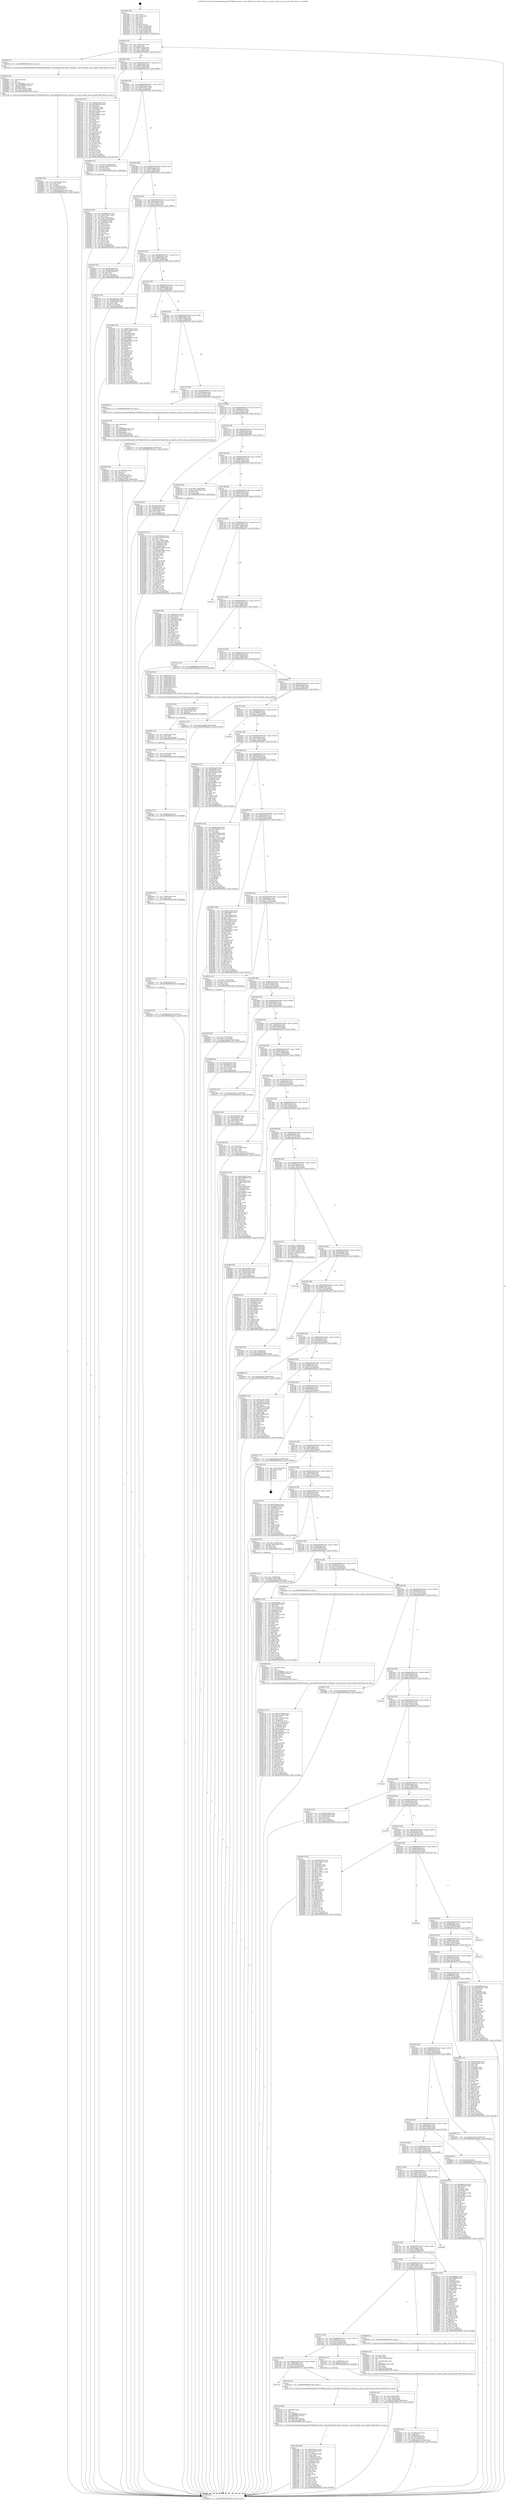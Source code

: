 digraph "0x401600" {
  label = "0x401600 (/mnt/c/Users/mathe/Desktop/tcc/POCII/binaries/extr_reactosdllwin32rpcrt4rpc_transport.c_rpcrt4_ncalrpc_secure_packet_Final-ollvm.out::main(0))"
  labelloc = "t"
  node[shape=record]

  Entry [label="",width=0.3,height=0.3,shape=circle,fillcolor=black,style=filled]
  "0x401632" [label="{
     0x401632 [32]\l
     | [instrs]\l
     &nbsp;&nbsp;0x401632 \<+6\>: mov -0xb4(%rbp),%eax\l
     &nbsp;&nbsp;0x401638 \<+2\>: mov %eax,%ecx\l
     &nbsp;&nbsp;0x40163a \<+6\>: sub $0x85a734e4,%ecx\l
     &nbsp;&nbsp;0x401640 \<+6\>: mov %eax,-0xb8(%rbp)\l
     &nbsp;&nbsp;0x401646 \<+6\>: mov %ecx,-0xbc(%rbp)\l
     &nbsp;&nbsp;0x40164c \<+6\>: je 00000000004028c4 \<main+0x12c4\>\l
  }"]
  "0x4028c4" [label="{
     0x4028c4 [5]\l
     | [instrs]\l
     &nbsp;&nbsp;0x4028c4 \<+5\>: call 0000000000401160 \<next_i\>\l
     | [calls]\l
     &nbsp;&nbsp;0x401160 \{1\} (/mnt/c/Users/mathe/Desktop/tcc/POCII/binaries/extr_reactosdllwin32rpcrt4rpc_transport.c_rpcrt4_ncalrpc_secure_packet_Final-ollvm.out::next_i)\l
  }"]
  "0x401652" [label="{
     0x401652 [28]\l
     | [instrs]\l
     &nbsp;&nbsp;0x401652 \<+5\>: jmp 0000000000401657 \<main+0x57\>\l
     &nbsp;&nbsp;0x401657 \<+6\>: mov -0xb8(%rbp),%eax\l
     &nbsp;&nbsp;0x40165d \<+5\>: sub $0x89602a9e,%eax\l
     &nbsp;&nbsp;0x401662 \<+6\>: mov %eax,-0xc0(%rbp)\l
     &nbsp;&nbsp;0x401668 \<+6\>: je 0000000000401ed4 \<main+0x8d4\>\l
  }"]
  Exit [label="",width=0.3,height=0.3,shape=circle,fillcolor=black,style=filled,peripheries=2]
  "0x401ed4" [label="{
     0x401ed4 [147]\l
     | [instrs]\l
     &nbsp;&nbsp;0x401ed4 \<+5\>: mov $0xbf13a2b4,%eax\l
     &nbsp;&nbsp;0x401ed9 \<+5\>: mov $0xd08c8a2a,%ecx\l
     &nbsp;&nbsp;0x401ede \<+2\>: mov $0x1,%dl\l
     &nbsp;&nbsp;0x401ee0 \<+7\>: mov 0x40505c,%esi\l
     &nbsp;&nbsp;0x401ee7 \<+7\>: mov 0x405064,%edi\l
     &nbsp;&nbsp;0x401eee \<+3\>: mov %esi,%r8d\l
     &nbsp;&nbsp;0x401ef1 \<+7\>: add $0xc23e8419,%r8d\l
     &nbsp;&nbsp;0x401ef8 \<+4\>: sub $0x1,%r8d\l
     &nbsp;&nbsp;0x401efc \<+7\>: sub $0xc23e8419,%r8d\l
     &nbsp;&nbsp;0x401f03 \<+4\>: imul %r8d,%esi\l
     &nbsp;&nbsp;0x401f07 \<+3\>: and $0x1,%esi\l
     &nbsp;&nbsp;0x401f0a \<+3\>: cmp $0x0,%esi\l
     &nbsp;&nbsp;0x401f0d \<+4\>: sete %r9b\l
     &nbsp;&nbsp;0x401f11 \<+3\>: cmp $0xa,%edi\l
     &nbsp;&nbsp;0x401f14 \<+4\>: setl %r10b\l
     &nbsp;&nbsp;0x401f18 \<+3\>: mov %r9b,%r11b\l
     &nbsp;&nbsp;0x401f1b \<+4\>: xor $0xff,%r11b\l
     &nbsp;&nbsp;0x401f1f \<+3\>: mov %r10b,%bl\l
     &nbsp;&nbsp;0x401f22 \<+3\>: xor $0xff,%bl\l
     &nbsp;&nbsp;0x401f25 \<+3\>: xor $0x1,%dl\l
     &nbsp;&nbsp;0x401f28 \<+3\>: mov %r11b,%r14b\l
     &nbsp;&nbsp;0x401f2b \<+4\>: and $0xff,%r14b\l
     &nbsp;&nbsp;0x401f2f \<+3\>: and %dl,%r9b\l
     &nbsp;&nbsp;0x401f32 \<+3\>: mov %bl,%r15b\l
     &nbsp;&nbsp;0x401f35 \<+4\>: and $0xff,%r15b\l
     &nbsp;&nbsp;0x401f39 \<+3\>: and %dl,%r10b\l
     &nbsp;&nbsp;0x401f3c \<+3\>: or %r9b,%r14b\l
     &nbsp;&nbsp;0x401f3f \<+3\>: or %r10b,%r15b\l
     &nbsp;&nbsp;0x401f42 \<+3\>: xor %r15b,%r14b\l
     &nbsp;&nbsp;0x401f45 \<+3\>: or %bl,%r11b\l
     &nbsp;&nbsp;0x401f48 \<+4\>: xor $0xff,%r11b\l
     &nbsp;&nbsp;0x401f4c \<+3\>: or $0x1,%dl\l
     &nbsp;&nbsp;0x401f4f \<+3\>: and %dl,%r11b\l
     &nbsp;&nbsp;0x401f52 \<+3\>: or %r11b,%r14b\l
     &nbsp;&nbsp;0x401f55 \<+4\>: test $0x1,%r14b\l
     &nbsp;&nbsp;0x401f59 \<+3\>: cmovne %ecx,%eax\l
     &nbsp;&nbsp;0x401f5c \<+6\>: mov %eax,-0xb4(%rbp)\l
     &nbsp;&nbsp;0x401f62 \<+5\>: jmp 0000000000402e2d \<main+0x182d\>\l
  }"]
  "0x40166e" [label="{
     0x40166e [28]\l
     | [instrs]\l
     &nbsp;&nbsp;0x40166e \<+5\>: jmp 0000000000401673 \<main+0x73\>\l
     &nbsp;&nbsp;0x401673 \<+6\>: mov -0xb8(%rbp),%eax\l
     &nbsp;&nbsp;0x401679 \<+5\>: sub $0x8d21abb7,%eax\l
     &nbsp;&nbsp;0x40167e \<+6\>: mov %eax,-0xc4(%rbp)\l
     &nbsp;&nbsp;0x401684 \<+6\>: je 000000000040228c \<main+0xc8c\>\l
  }"]
  "0x402ad6" [label="{
     0x402ad6 [15]\l
     | [instrs]\l
     &nbsp;&nbsp;0x402ad6 \<+10\>: movl $0x5bfa4b0a,-0xb4(%rbp)\l
     &nbsp;&nbsp;0x402ae0 \<+5\>: jmp 0000000000402e2d \<main+0x182d\>\l
  }"]
  "0x40228c" [label="{
     0x40228c [23]\l
     | [instrs]\l
     &nbsp;&nbsp;0x40228c \<+7\>: movl $0x1,-0x80(%rbp)\l
     &nbsp;&nbsp;0x402293 \<+4\>: movslq -0x80(%rbp),%rax\l
     &nbsp;&nbsp;0x402297 \<+4\>: shl $0x0,%rax\l
     &nbsp;&nbsp;0x40229b \<+3\>: mov %rax,%rdi\l
     &nbsp;&nbsp;0x40229e \<+5\>: call 0000000000401050 \<malloc@plt\>\l
     | [calls]\l
     &nbsp;&nbsp;0x401050 \{1\} (unknown)\l
  }"]
  "0x40168a" [label="{
     0x40168a [28]\l
     | [instrs]\l
     &nbsp;&nbsp;0x40168a \<+5\>: jmp 000000000040168f \<main+0x8f\>\l
     &nbsp;&nbsp;0x40168f \<+6\>: mov -0xb8(%rbp),%eax\l
     &nbsp;&nbsp;0x401695 \<+5\>: sub $0x9023bb05,%eax\l
     &nbsp;&nbsp;0x40169a \<+6\>: mov %eax,-0xc8(%rbp)\l
     &nbsp;&nbsp;0x4016a0 \<+6\>: je 0000000000402422 \<main+0xe22\>\l
  }"]
  "0x402aca" [label="{
     0x402aca [12]\l
     | [instrs]\l
     &nbsp;&nbsp;0x402aca \<+7\>: mov -0xa8(%rbp),%rdi\l
     &nbsp;&nbsp;0x402ad1 \<+5\>: call 0000000000401030 \<free@plt\>\l
     | [calls]\l
     &nbsp;&nbsp;0x401030 \{1\} (unknown)\l
  }"]
  "0x402422" [label="{
     0x402422 [30]\l
     | [instrs]\l
     &nbsp;&nbsp;0x402422 \<+5\>: mov $0xf5bce3e,%eax\l
     &nbsp;&nbsp;0x402427 \<+5\>: mov $0xa12f6835,%ecx\l
     &nbsp;&nbsp;0x40242c \<+3\>: mov -0x2d(%rbp),%dl\l
     &nbsp;&nbsp;0x40242f \<+3\>: test $0x1,%dl\l
     &nbsp;&nbsp;0x402432 \<+3\>: cmovne %ecx,%eax\l
     &nbsp;&nbsp;0x402435 \<+6\>: mov %eax,-0xb4(%rbp)\l
     &nbsp;&nbsp;0x40243b \<+5\>: jmp 0000000000402e2d \<main+0x182d\>\l
  }"]
  "0x4016a6" [label="{
     0x4016a6 [28]\l
     | [instrs]\l
     &nbsp;&nbsp;0x4016a6 \<+5\>: jmp 00000000004016ab \<main+0xab\>\l
     &nbsp;&nbsp;0x4016ab \<+6\>: mov -0xb8(%rbp),%eax\l
     &nbsp;&nbsp;0x4016b1 \<+5\>: sub $0x919a6611,%eax\l
     &nbsp;&nbsp;0x4016b6 \<+6\>: mov %eax,-0xcc(%rbp)\l
     &nbsp;&nbsp;0x4016bc \<+6\>: je 0000000000401cb4 \<main+0x6b4\>\l
  }"]
  "0x402abb" [label="{
     0x402abb [15]\l
     | [instrs]\l
     &nbsp;&nbsp;0x402abb \<+7\>: mov -0x98(%rbp),%rdx\l
     &nbsp;&nbsp;0x402ac2 \<+3\>: mov %rdx,%rdi\l
     &nbsp;&nbsp;0x402ac5 \<+5\>: call 0000000000401030 \<free@plt\>\l
     | [calls]\l
     &nbsp;&nbsp;0x401030 \{1\} (unknown)\l
  }"]
  "0x401cb4" [label="{
     0x401cb4 [30]\l
     | [instrs]\l
     &nbsp;&nbsp;0x401cb4 \<+5\>: mov $0x76ca3ace,%eax\l
     &nbsp;&nbsp;0x401cb9 \<+5\>: mov $0xf64db462,%ecx\l
     &nbsp;&nbsp;0x401cbe \<+3\>: mov -0x38(%rbp),%edx\l
     &nbsp;&nbsp;0x401cc1 \<+3\>: cmp $0x2,%edx\l
     &nbsp;&nbsp;0x401cc4 \<+3\>: cmovne %ecx,%eax\l
     &nbsp;&nbsp;0x401cc7 \<+6\>: mov %eax,-0xb4(%rbp)\l
     &nbsp;&nbsp;0x401ccd \<+5\>: jmp 0000000000402e2d \<main+0x182d\>\l
  }"]
  "0x4016c2" [label="{
     0x4016c2 [28]\l
     | [instrs]\l
     &nbsp;&nbsp;0x4016c2 \<+5\>: jmp 00000000004016c7 \<main+0xc7\>\l
     &nbsp;&nbsp;0x4016c7 \<+6\>: mov -0xb8(%rbp),%eax\l
     &nbsp;&nbsp;0x4016cd \<+5\>: sub $0x94ff03af,%eax\l
     &nbsp;&nbsp;0x4016d2 \<+6\>: mov %eax,-0xd0(%rbp)\l
     &nbsp;&nbsp;0x4016d8 \<+6\>: je 0000000000401d9b \<main+0x79b\>\l
  }"]
  "0x402e2d" [label="{
     0x402e2d [5]\l
     | [instrs]\l
     &nbsp;&nbsp;0x402e2d \<+5\>: jmp 0000000000401632 \<main+0x32\>\l
  }"]
  "0x401600" [label="{
     0x401600 [50]\l
     | [instrs]\l
     &nbsp;&nbsp;0x401600 \<+1\>: push %rbp\l
     &nbsp;&nbsp;0x401601 \<+3\>: mov %rsp,%rbp\l
     &nbsp;&nbsp;0x401604 \<+2\>: push %r15\l
     &nbsp;&nbsp;0x401606 \<+2\>: push %r14\l
     &nbsp;&nbsp;0x401608 \<+2\>: push %r13\l
     &nbsp;&nbsp;0x40160a \<+2\>: push %r12\l
     &nbsp;&nbsp;0x40160c \<+1\>: push %rbx\l
     &nbsp;&nbsp;0x40160d \<+7\>: sub $0x1c8,%rsp\l
     &nbsp;&nbsp;0x401614 \<+7\>: movl $0x0,-0x3c(%rbp)\l
     &nbsp;&nbsp;0x40161b \<+3\>: mov %edi,-0x40(%rbp)\l
     &nbsp;&nbsp;0x40161e \<+4\>: mov %rsi,-0x48(%rbp)\l
     &nbsp;&nbsp;0x401622 \<+3\>: mov -0x40(%rbp),%edi\l
     &nbsp;&nbsp;0x401625 \<+3\>: mov %edi,-0x38(%rbp)\l
     &nbsp;&nbsp;0x401628 \<+10\>: movl $0x919a6611,-0xb4(%rbp)\l
  }"]
  "0x402aaf" [label="{
     0x402aaf [12]\l
     | [instrs]\l
     &nbsp;&nbsp;0x402aaf \<+7\>: mov -0x88(%rbp),%rdi\l
     &nbsp;&nbsp;0x402ab6 \<+5\>: call 0000000000401030 \<free@plt\>\l
     | [calls]\l
     &nbsp;&nbsp;0x401030 \{1\} (unknown)\l
  }"]
  "0x401d9b" [label="{
     0x401d9b [147]\l
     | [instrs]\l
     &nbsp;&nbsp;0x401d9b \<+5\>: mov $0x9d73f21d,%eax\l
     &nbsp;&nbsp;0x401da0 \<+5\>: mov $0x7b19629c,%ecx\l
     &nbsp;&nbsp;0x401da5 \<+2\>: mov $0x1,%dl\l
     &nbsp;&nbsp;0x401da7 \<+7\>: mov 0x40505c,%esi\l
     &nbsp;&nbsp;0x401dae \<+7\>: mov 0x405064,%edi\l
     &nbsp;&nbsp;0x401db5 \<+3\>: mov %esi,%r8d\l
     &nbsp;&nbsp;0x401db8 \<+7\>: sub $0x89d65e72,%r8d\l
     &nbsp;&nbsp;0x401dbf \<+4\>: sub $0x1,%r8d\l
     &nbsp;&nbsp;0x401dc3 \<+7\>: add $0x89d65e72,%r8d\l
     &nbsp;&nbsp;0x401dca \<+4\>: imul %r8d,%esi\l
     &nbsp;&nbsp;0x401dce \<+3\>: and $0x1,%esi\l
     &nbsp;&nbsp;0x401dd1 \<+3\>: cmp $0x0,%esi\l
     &nbsp;&nbsp;0x401dd4 \<+4\>: sete %r9b\l
     &nbsp;&nbsp;0x401dd8 \<+3\>: cmp $0xa,%edi\l
     &nbsp;&nbsp;0x401ddb \<+4\>: setl %r10b\l
     &nbsp;&nbsp;0x401ddf \<+3\>: mov %r9b,%r11b\l
     &nbsp;&nbsp;0x401de2 \<+4\>: xor $0xff,%r11b\l
     &nbsp;&nbsp;0x401de6 \<+3\>: mov %r10b,%bl\l
     &nbsp;&nbsp;0x401de9 \<+3\>: xor $0xff,%bl\l
     &nbsp;&nbsp;0x401dec \<+3\>: xor $0x1,%dl\l
     &nbsp;&nbsp;0x401def \<+3\>: mov %r11b,%r14b\l
     &nbsp;&nbsp;0x401df2 \<+4\>: and $0xff,%r14b\l
     &nbsp;&nbsp;0x401df6 \<+3\>: and %dl,%r9b\l
     &nbsp;&nbsp;0x401df9 \<+3\>: mov %bl,%r15b\l
     &nbsp;&nbsp;0x401dfc \<+4\>: and $0xff,%r15b\l
     &nbsp;&nbsp;0x401e00 \<+3\>: and %dl,%r10b\l
     &nbsp;&nbsp;0x401e03 \<+3\>: or %r9b,%r14b\l
     &nbsp;&nbsp;0x401e06 \<+3\>: or %r10b,%r15b\l
     &nbsp;&nbsp;0x401e09 \<+3\>: xor %r15b,%r14b\l
     &nbsp;&nbsp;0x401e0c \<+3\>: or %bl,%r11b\l
     &nbsp;&nbsp;0x401e0f \<+4\>: xor $0xff,%r11b\l
     &nbsp;&nbsp;0x401e13 \<+3\>: or $0x1,%dl\l
     &nbsp;&nbsp;0x401e16 \<+3\>: and %dl,%r11b\l
     &nbsp;&nbsp;0x401e19 \<+3\>: or %r11b,%r14b\l
     &nbsp;&nbsp;0x401e1c \<+4\>: test $0x1,%r14b\l
     &nbsp;&nbsp;0x401e20 \<+3\>: cmovne %ecx,%eax\l
     &nbsp;&nbsp;0x401e23 \<+6\>: mov %eax,-0xb4(%rbp)\l
     &nbsp;&nbsp;0x401e29 \<+5\>: jmp 0000000000402e2d \<main+0x182d\>\l
  }"]
  "0x4016de" [label="{
     0x4016de [28]\l
     | [instrs]\l
     &nbsp;&nbsp;0x4016de \<+5\>: jmp 00000000004016e3 \<main+0xe3\>\l
     &nbsp;&nbsp;0x4016e3 \<+6\>: mov -0xb8(%rbp),%eax\l
     &nbsp;&nbsp;0x4016e9 \<+5\>: sub $0x959f0eab,%eax\l
     &nbsp;&nbsp;0x4016ee \<+6\>: mov %eax,-0xd4(%rbp)\l
     &nbsp;&nbsp;0x4016f4 \<+6\>: je 0000000000402dc4 \<main+0x17c4\>\l
  }"]
  "0x402aa3" [label="{
     0x402aa3 [12]\l
     | [instrs]\l
     &nbsp;&nbsp;0x402aa3 \<+4\>: mov -0x78(%rbp),%rdx\l
     &nbsp;&nbsp;0x402aa7 \<+3\>: mov %rdx,%rdi\l
     &nbsp;&nbsp;0x402aaa \<+5\>: call 0000000000401030 \<free@plt\>\l
     | [calls]\l
     &nbsp;&nbsp;0x401030 \{1\} (unknown)\l
  }"]
  "0x402dc4" [label="{
     0x402dc4\l
  }", style=dashed]
  "0x4016fa" [label="{
     0x4016fa [28]\l
     | [instrs]\l
     &nbsp;&nbsp;0x4016fa \<+5\>: jmp 00000000004016ff \<main+0xff\>\l
     &nbsp;&nbsp;0x4016ff \<+6\>: mov -0xb8(%rbp),%eax\l
     &nbsp;&nbsp;0x401705 \<+5\>: sub $0x9d73f21d,%eax\l
     &nbsp;&nbsp;0x40170a \<+6\>: mov %eax,-0xd8(%rbp)\l
     &nbsp;&nbsp;0x401710 \<+6\>: je 0000000000402c5f \<main+0x165f\>\l
  }"]
  "0x402a91" [label="{
     0x402a91 [18]\l
     | [instrs]\l
     &nbsp;&nbsp;0x402a91 \<+4\>: mov -0x68(%rbp),%rdx\l
     &nbsp;&nbsp;0x402a95 \<+3\>: mov %rdx,%rdi\l
     &nbsp;&nbsp;0x402a98 \<+6\>: mov %eax,-0x1c0(%rbp)\l
     &nbsp;&nbsp;0x402a9e \<+5\>: call 0000000000401030 \<free@plt\>\l
     | [calls]\l
     &nbsp;&nbsp;0x401030 \{1\} (unknown)\l
  }"]
  "0x402c5f" [label="{
     0x402c5f\l
  }", style=dashed]
  "0x401716" [label="{
     0x401716 [28]\l
     | [instrs]\l
     &nbsp;&nbsp;0x401716 \<+5\>: jmp 000000000040171b \<main+0x11b\>\l
     &nbsp;&nbsp;0x40171b \<+6\>: mov -0xb8(%rbp),%eax\l
     &nbsp;&nbsp;0x401721 \<+5\>: sub $0xa12f6835,%eax\l
     &nbsp;&nbsp;0x401726 \<+6\>: mov %eax,-0xdc(%rbp)\l
     &nbsp;&nbsp;0x40172c \<+6\>: je 0000000000402440 \<main+0xe40\>\l
  }"]
  "0x402a74" [label="{
     0x402a74 [29]\l
     | [instrs]\l
     &nbsp;&nbsp;0x402a74 \<+10\>: movabs $0x4030b6,%rdi\l
     &nbsp;&nbsp;0x402a7e \<+6\>: mov %eax,-0xb0(%rbp)\l
     &nbsp;&nbsp;0x402a84 \<+6\>: mov -0xb0(%rbp),%esi\l
     &nbsp;&nbsp;0x402a8a \<+2\>: mov $0x0,%al\l
     &nbsp;&nbsp;0x402a8c \<+5\>: call 0000000000401040 \<printf@plt\>\l
     | [calls]\l
     &nbsp;&nbsp;0x401040 \{1\} (unknown)\l
  }"]
  "0x402440" [label="{
     0x402440 [5]\l
     | [instrs]\l
     &nbsp;&nbsp;0x402440 \<+5\>: call 0000000000401160 \<next_i\>\l
     | [calls]\l
     &nbsp;&nbsp;0x401160 \{1\} (/mnt/c/Users/mathe/Desktop/tcc/POCII/binaries/extr_reactosdllwin32rpcrt4rpc_transport.c_rpcrt4_ncalrpc_secure_packet_Final-ollvm.out::next_i)\l
  }"]
  "0x401732" [label="{
     0x401732 [28]\l
     | [instrs]\l
     &nbsp;&nbsp;0x401732 \<+5\>: jmp 0000000000401737 \<main+0x137\>\l
     &nbsp;&nbsp;0x401737 \<+6\>: mov -0xb8(%rbp),%eax\l
     &nbsp;&nbsp;0x40173d \<+5\>: sub $0xa54041c5,%eax\l
     &nbsp;&nbsp;0x401742 \<+6\>: mov %eax,-0xe0(%rbp)\l
     &nbsp;&nbsp;0x401748 \<+6\>: je 0000000000402730 \<main+0x1130\>\l
  }"]
  "0x4028f1" [label="{
     0x4028f1 [45]\l
     | [instrs]\l
     &nbsp;&nbsp;0x4028f1 \<+6\>: mov -0x1bc(%rbp),%ecx\l
     &nbsp;&nbsp;0x4028f7 \<+3\>: imul %eax,%ecx\l
     &nbsp;&nbsp;0x4028fa \<+3\>: mov %cl,%sil\l
     &nbsp;&nbsp;0x4028fd \<+7\>: mov -0xa8(%rbp),%rdi\l
     &nbsp;&nbsp;0x402904 \<+7\>: movslq -0xac(%rbp),%r8\l
     &nbsp;&nbsp;0x40290b \<+4\>: mov %sil,(%rdi,%r8,1)\l
     &nbsp;&nbsp;0x40290f \<+10\>: movl $0x46424ed0,-0xb4(%rbp)\l
     &nbsp;&nbsp;0x402919 \<+5\>: jmp 0000000000402e2d \<main+0x182d\>\l
  }"]
  "0x402730" [label="{
     0x402730 [15]\l
     | [instrs]\l
     &nbsp;&nbsp;0x402730 \<+10\>: movl $0xe4dca62f,-0xb4(%rbp)\l
     &nbsp;&nbsp;0x40273a \<+5\>: jmp 0000000000402e2d \<main+0x182d\>\l
  }"]
  "0x40174e" [label="{
     0x40174e [28]\l
     | [instrs]\l
     &nbsp;&nbsp;0x40174e \<+5\>: jmp 0000000000401753 \<main+0x153\>\l
     &nbsp;&nbsp;0x401753 \<+6\>: mov -0xb8(%rbp),%eax\l
     &nbsp;&nbsp;0x401759 \<+5\>: sub $0xb38ebeaf,%eax\l
     &nbsp;&nbsp;0x40175e \<+6\>: mov %eax,-0xe4(%rbp)\l
     &nbsp;&nbsp;0x401764 \<+6\>: je 0000000000401d7d \<main+0x77d\>\l
  }"]
  "0x4028c9" [label="{
     0x4028c9 [40]\l
     | [instrs]\l
     &nbsp;&nbsp;0x4028c9 \<+5\>: mov $0x2,%ecx\l
     &nbsp;&nbsp;0x4028ce \<+1\>: cltd\l
     &nbsp;&nbsp;0x4028cf \<+2\>: idiv %ecx\l
     &nbsp;&nbsp;0x4028d1 \<+6\>: imul $0xfffffffe,%edx,%ecx\l
     &nbsp;&nbsp;0x4028d7 \<+6\>: sub $0x258404c1,%ecx\l
     &nbsp;&nbsp;0x4028dd \<+3\>: add $0x1,%ecx\l
     &nbsp;&nbsp;0x4028e0 \<+6\>: add $0x258404c1,%ecx\l
     &nbsp;&nbsp;0x4028e6 \<+6\>: mov %ecx,-0x1bc(%rbp)\l
     &nbsp;&nbsp;0x4028ec \<+5\>: call 0000000000401160 \<next_i\>\l
     | [calls]\l
     &nbsp;&nbsp;0x401160 \{1\} (/mnt/c/Users/mathe/Desktop/tcc/POCII/binaries/extr_reactosdllwin32rpcrt4rpc_transport.c_rpcrt4_ncalrpc_secure_packet_Final-ollvm.out::next_i)\l
  }"]
  "0x401d7d" [label="{
     0x401d7d [30]\l
     | [instrs]\l
     &nbsp;&nbsp;0x401d7d \<+5\>: mov $0xd9374910,%eax\l
     &nbsp;&nbsp;0x401d82 \<+5\>: mov $0x94ff03af,%ecx\l
     &nbsp;&nbsp;0x401d87 \<+3\>: mov -0x6c(%rbp),%edx\l
     &nbsp;&nbsp;0x401d8a \<+3\>: cmp -0x60(%rbp),%edx\l
     &nbsp;&nbsp;0x401d8d \<+3\>: cmovl %ecx,%eax\l
     &nbsp;&nbsp;0x401d90 \<+6\>: mov %eax,-0xb4(%rbp)\l
     &nbsp;&nbsp;0x401d96 \<+5\>: jmp 0000000000402e2d \<main+0x182d\>\l
  }"]
  "0x40176a" [label="{
     0x40176a [28]\l
     | [instrs]\l
     &nbsp;&nbsp;0x40176a \<+5\>: jmp 000000000040176f \<main+0x16f\>\l
     &nbsp;&nbsp;0x40176f \<+6\>: mov -0xb8(%rbp),%eax\l
     &nbsp;&nbsp;0x401775 \<+5\>: sub $0xbbfc4a27,%eax\l
     &nbsp;&nbsp;0x40177a \<+6\>: mov %eax,-0xe8(%rbp)\l
     &nbsp;&nbsp;0x401780 \<+6\>: je 00000000004027c8 \<main+0x11c8\>\l
  }"]
  "0x4027e5" [label="{
     0x4027e5 [172]\l
     | [instrs]\l
     &nbsp;&nbsp;0x4027e5 \<+5\>: mov $0x959f0eab,%ecx\l
     &nbsp;&nbsp;0x4027ea \<+5\>: mov $0x1e70e1c9,%edx\l
     &nbsp;&nbsp;0x4027ef \<+3\>: mov $0x1,%sil\l
     &nbsp;&nbsp;0x4027f2 \<+7\>: mov %rax,-0xa8(%rbp)\l
     &nbsp;&nbsp;0x4027f9 \<+10\>: movl $0x0,-0xac(%rbp)\l
     &nbsp;&nbsp;0x402803 \<+8\>: mov 0x40505c,%r8d\l
     &nbsp;&nbsp;0x40280b \<+8\>: mov 0x405064,%r9d\l
     &nbsp;&nbsp;0x402813 \<+3\>: mov %r8d,%r10d\l
     &nbsp;&nbsp;0x402816 \<+7\>: add $0x9d0764a9,%r10d\l
     &nbsp;&nbsp;0x40281d \<+4\>: sub $0x1,%r10d\l
     &nbsp;&nbsp;0x402821 \<+7\>: sub $0x9d0764a9,%r10d\l
     &nbsp;&nbsp;0x402828 \<+4\>: imul %r10d,%r8d\l
     &nbsp;&nbsp;0x40282c \<+4\>: and $0x1,%r8d\l
     &nbsp;&nbsp;0x402830 \<+4\>: cmp $0x0,%r8d\l
     &nbsp;&nbsp;0x402834 \<+4\>: sete %r11b\l
     &nbsp;&nbsp;0x402838 \<+4\>: cmp $0xa,%r9d\l
     &nbsp;&nbsp;0x40283c \<+3\>: setl %bl\l
     &nbsp;&nbsp;0x40283f \<+3\>: mov %r11b,%r14b\l
     &nbsp;&nbsp;0x402842 \<+4\>: xor $0xff,%r14b\l
     &nbsp;&nbsp;0x402846 \<+3\>: mov %bl,%r15b\l
     &nbsp;&nbsp;0x402849 \<+4\>: xor $0xff,%r15b\l
     &nbsp;&nbsp;0x40284d \<+4\>: xor $0x0,%sil\l
     &nbsp;&nbsp;0x402851 \<+3\>: mov %r14b,%r12b\l
     &nbsp;&nbsp;0x402854 \<+4\>: and $0x0,%r12b\l
     &nbsp;&nbsp;0x402858 \<+3\>: and %sil,%r11b\l
     &nbsp;&nbsp;0x40285b \<+3\>: mov %r15b,%r13b\l
     &nbsp;&nbsp;0x40285e \<+4\>: and $0x0,%r13b\l
     &nbsp;&nbsp;0x402862 \<+3\>: and %sil,%bl\l
     &nbsp;&nbsp;0x402865 \<+3\>: or %r11b,%r12b\l
     &nbsp;&nbsp;0x402868 \<+3\>: or %bl,%r13b\l
     &nbsp;&nbsp;0x40286b \<+3\>: xor %r13b,%r12b\l
     &nbsp;&nbsp;0x40286e \<+3\>: or %r15b,%r14b\l
     &nbsp;&nbsp;0x402871 \<+4\>: xor $0xff,%r14b\l
     &nbsp;&nbsp;0x402875 \<+4\>: or $0x0,%sil\l
     &nbsp;&nbsp;0x402879 \<+3\>: and %sil,%r14b\l
     &nbsp;&nbsp;0x40287c \<+3\>: or %r14b,%r12b\l
     &nbsp;&nbsp;0x40287f \<+4\>: test $0x1,%r12b\l
     &nbsp;&nbsp;0x402883 \<+3\>: cmovne %edx,%ecx\l
     &nbsp;&nbsp;0x402886 \<+6\>: mov %ecx,-0xb4(%rbp)\l
     &nbsp;&nbsp;0x40288c \<+5\>: jmp 0000000000402e2d \<main+0x182d\>\l
  }"]
  "0x4027c8" [label="{
     0x4027c8 [29]\l
     | [instrs]\l
     &nbsp;&nbsp;0x4027c8 \<+10\>: movl $0x1,-0xa0(%rbp)\l
     &nbsp;&nbsp;0x4027d2 \<+7\>: movslq -0xa0(%rbp),%rax\l
     &nbsp;&nbsp;0x4027d9 \<+4\>: shl $0x0,%rax\l
     &nbsp;&nbsp;0x4027dd \<+3\>: mov %rax,%rdi\l
     &nbsp;&nbsp;0x4027e0 \<+5\>: call 0000000000401050 \<malloc@plt\>\l
     | [calls]\l
     &nbsp;&nbsp;0x401050 \{1\} (unknown)\l
  }"]
  "0x401786" [label="{
     0x401786 [28]\l
     | [instrs]\l
     &nbsp;&nbsp;0x401786 \<+5\>: jmp 000000000040178b \<main+0x18b\>\l
     &nbsp;&nbsp;0x40178b \<+6\>: mov -0xb8(%rbp),%eax\l
     &nbsp;&nbsp;0x401791 \<+5\>: sub $0xbcfeec7d,%eax\l
     &nbsp;&nbsp;0x401796 \<+6\>: mov %eax,-0xec(%rbp)\l
     &nbsp;&nbsp;0x40179c \<+6\>: je 0000000000402664 \<main+0x1064\>\l
  }"]
  "0x40263a" [label="{
     0x40263a [42]\l
     | [instrs]\l
     &nbsp;&nbsp;0x40263a \<+6\>: mov -0x1b8(%rbp),%ecx\l
     &nbsp;&nbsp;0x402640 \<+3\>: imul %eax,%ecx\l
     &nbsp;&nbsp;0x402643 \<+7\>: mov -0x98(%rbp),%rdi\l
     &nbsp;&nbsp;0x40264a \<+7\>: movslq -0x9c(%rbp),%r8\l
     &nbsp;&nbsp;0x402651 \<+4\>: mov %ecx,(%rdi,%r8,4)\l
     &nbsp;&nbsp;0x402655 \<+10\>: movl $0xbcfeec7d,-0xb4(%rbp)\l
     &nbsp;&nbsp;0x40265f \<+5\>: jmp 0000000000402e2d \<main+0x182d\>\l
  }"]
  "0x402664" [label="{
     0x402664 [86]\l
     | [instrs]\l
     &nbsp;&nbsp;0x402664 \<+5\>: mov $0x6a1c2e7c,%eax\l
     &nbsp;&nbsp;0x402669 \<+5\>: mov $0x65881c4,%ecx\l
     &nbsp;&nbsp;0x40266e \<+2\>: xor %edx,%edx\l
     &nbsp;&nbsp;0x402670 \<+7\>: mov 0x40505c,%esi\l
     &nbsp;&nbsp;0x402677 \<+7\>: mov 0x405064,%edi\l
     &nbsp;&nbsp;0x40267e \<+3\>: sub $0x1,%edx\l
     &nbsp;&nbsp;0x402681 \<+3\>: mov %esi,%r8d\l
     &nbsp;&nbsp;0x402684 \<+3\>: add %edx,%r8d\l
     &nbsp;&nbsp;0x402687 \<+4\>: imul %r8d,%esi\l
     &nbsp;&nbsp;0x40268b \<+3\>: and $0x1,%esi\l
     &nbsp;&nbsp;0x40268e \<+3\>: cmp $0x0,%esi\l
     &nbsp;&nbsp;0x402691 \<+4\>: sete %r9b\l
     &nbsp;&nbsp;0x402695 \<+3\>: cmp $0xa,%edi\l
     &nbsp;&nbsp;0x402698 \<+4\>: setl %r10b\l
     &nbsp;&nbsp;0x40269c \<+3\>: mov %r9b,%r11b\l
     &nbsp;&nbsp;0x40269f \<+3\>: and %r10b,%r11b\l
     &nbsp;&nbsp;0x4026a2 \<+3\>: xor %r10b,%r9b\l
     &nbsp;&nbsp;0x4026a5 \<+3\>: or %r9b,%r11b\l
     &nbsp;&nbsp;0x4026a8 \<+4\>: test $0x1,%r11b\l
     &nbsp;&nbsp;0x4026ac \<+3\>: cmovne %ecx,%eax\l
     &nbsp;&nbsp;0x4026af \<+6\>: mov %eax,-0xb4(%rbp)\l
     &nbsp;&nbsp;0x4026b5 \<+5\>: jmp 0000000000402e2d \<main+0x182d\>\l
  }"]
  "0x4017a2" [label="{
     0x4017a2 [28]\l
     | [instrs]\l
     &nbsp;&nbsp;0x4017a2 \<+5\>: jmp 00000000004017a7 \<main+0x1a7\>\l
     &nbsp;&nbsp;0x4017a7 \<+6\>: mov -0xb8(%rbp),%eax\l
     &nbsp;&nbsp;0x4017ad \<+5\>: sub $0xbf13a2b4,%eax\l
     &nbsp;&nbsp;0x4017b2 \<+6\>: mov %eax,-0xf0(%rbp)\l
     &nbsp;&nbsp;0x4017b8 \<+6\>: je 0000000000402cbc \<main+0x16bc\>\l
  }"]
  "0x40260e" [label="{
     0x40260e [44]\l
     | [instrs]\l
     &nbsp;&nbsp;0x40260e \<+2\>: xor %ecx,%ecx\l
     &nbsp;&nbsp;0x402610 \<+5\>: mov $0x2,%edx\l
     &nbsp;&nbsp;0x402615 \<+6\>: mov %edx,-0x1b4(%rbp)\l
     &nbsp;&nbsp;0x40261b \<+1\>: cltd\l
     &nbsp;&nbsp;0x40261c \<+6\>: mov -0x1b4(%rbp),%esi\l
     &nbsp;&nbsp;0x402622 \<+2\>: idiv %esi\l
     &nbsp;&nbsp;0x402624 \<+6\>: imul $0xfffffffe,%edx,%edx\l
     &nbsp;&nbsp;0x40262a \<+3\>: sub $0x1,%ecx\l
     &nbsp;&nbsp;0x40262d \<+2\>: sub %ecx,%edx\l
     &nbsp;&nbsp;0x40262f \<+6\>: mov %edx,-0x1b8(%rbp)\l
     &nbsp;&nbsp;0x402635 \<+5\>: call 0000000000401160 \<next_i\>\l
     | [calls]\l
     &nbsp;&nbsp;0x401160 \{1\} (/mnt/c/Users/mathe/Desktop/tcc/POCII/binaries/extr_reactosdllwin32rpcrt4rpc_transport.c_rpcrt4_ncalrpc_secure_packet_Final-ollvm.out::next_i)\l
  }"]
  "0x402cbc" [label="{
     0x402cbc\l
  }", style=dashed]
  "0x4017be" [label="{
     0x4017be [28]\l
     | [instrs]\l
     &nbsp;&nbsp;0x4017be \<+5\>: jmp 00000000004017c3 \<main+0x1c3\>\l
     &nbsp;&nbsp;0x4017c3 \<+6\>: mov -0xb8(%rbp),%eax\l
     &nbsp;&nbsp;0x4017c9 \<+5\>: sub $0xc128cfba,%eax\l
     &nbsp;&nbsp;0x4017ce \<+6\>: mov %eax,-0xf4(%rbp)\l
     &nbsp;&nbsp;0x4017d4 \<+6\>: je 0000000000401ec5 \<main+0x8c5\>\l
  }"]
  "0x4025c5" [label="{
     0x4025c5 [32]\l
     | [instrs]\l
     &nbsp;&nbsp;0x4025c5 \<+7\>: mov %rax,-0x98(%rbp)\l
     &nbsp;&nbsp;0x4025cc \<+10\>: movl $0x0,-0x9c(%rbp)\l
     &nbsp;&nbsp;0x4025d6 \<+10\>: movl $0xe4dca62f,-0xb4(%rbp)\l
     &nbsp;&nbsp;0x4025e0 \<+5\>: jmp 0000000000402e2d \<main+0x182d\>\l
  }"]
  "0x401ec5" [label="{
     0x401ec5 [15]\l
     | [instrs]\l
     &nbsp;&nbsp;0x401ec5 \<+10\>: movl $0x89602a9e,-0xb4(%rbp)\l
     &nbsp;&nbsp;0x401ecf \<+5\>: jmp 0000000000402e2d \<main+0x182d\>\l
  }"]
  "0x4017da" [label="{
     0x4017da [28]\l
     | [instrs]\l
     &nbsp;&nbsp;0x4017da \<+5\>: jmp 00000000004017df \<main+0x1df\>\l
     &nbsp;&nbsp;0x4017df \<+6\>: mov -0xb8(%rbp),%eax\l
     &nbsp;&nbsp;0x4017e5 \<+5\>: sub $0xc12abbe9,%eax\l
     &nbsp;&nbsp;0x4017ea \<+6\>: mov %eax,-0xf8(%rbp)\l
     &nbsp;&nbsp;0x4017f0 \<+6\>: je 0000000000402a36 \<main+0x1436\>\l
  }"]
  "0x40246d" [label="{
     0x40246d [45]\l
     | [instrs]\l
     &nbsp;&nbsp;0x40246d \<+6\>: mov -0x1b0(%rbp),%ecx\l
     &nbsp;&nbsp;0x402473 \<+3\>: imul %eax,%ecx\l
     &nbsp;&nbsp;0x402476 \<+3\>: mov %cl,%sil\l
     &nbsp;&nbsp;0x402479 \<+7\>: mov -0x88(%rbp),%rdi\l
     &nbsp;&nbsp;0x402480 \<+7\>: movslq -0x8c(%rbp),%r8\l
     &nbsp;&nbsp;0x402487 \<+4\>: mov %sil,(%rdi,%r8,1)\l
     &nbsp;&nbsp;0x40248b \<+10\>: movl $0xf01c057b,-0xb4(%rbp)\l
     &nbsp;&nbsp;0x402495 \<+5\>: jmp 0000000000402e2d \<main+0x182d\>\l
  }"]
  "0x402a36" [label="{
     0x402a36 [62]\l
     | [instrs]\l
     &nbsp;&nbsp;0x402a36 \<+4\>: mov -0x68(%rbp),%rdi\l
     &nbsp;&nbsp;0x402a3a \<+3\>: mov -0x50(%rbp),%esi\l
     &nbsp;&nbsp;0x402a3d \<+4\>: mov -0x78(%rbp),%rdx\l
     &nbsp;&nbsp;0x402a41 \<+3\>: mov -0x54(%rbp),%ecx\l
     &nbsp;&nbsp;0x402a44 \<+7\>: mov -0x88(%rbp),%r8\l
     &nbsp;&nbsp;0x402a4b \<+4\>: mov -0x58(%rbp),%r9d\l
     &nbsp;&nbsp;0x402a4f \<+7\>: mov -0x98(%rbp),%rax\l
     &nbsp;&nbsp;0x402a56 \<+7\>: mov -0xa8(%rbp),%r10\l
     &nbsp;&nbsp;0x402a5d \<+4\>: mov -0x5c(%rbp),%r11d\l
     &nbsp;&nbsp;0x402a61 \<+4\>: mov %rax,(%rsp)\l
     &nbsp;&nbsp;0x402a65 \<+5\>: mov %r10,0x8(%rsp)\l
     &nbsp;&nbsp;0x402a6a \<+5\>: mov %r11d,0x10(%rsp)\l
     &nbsp;&nbsp;0x402a6f \<+5\>: call 00000000004015c0 \<rpcrt4_ncalrpc_secure_packet\>\l
     | [calls]\l
     &nbsp;&nbsp;0x4015c0 \{1\} (/mnt/c/Users/mathe/Desktop/tcc/POCII/binaries/extr_reactosdllwin32rpcrt4rpc_transport.c_rpcrt4_ncalrpc_secure_packet_Final-ollvm.out::rpcrt4_ncalrpc_secure_packet)\l
  }"]
  "0x4017f6" [label="{
     0x4017f6 [28]\l
     | [instrs]\l
     &nbsp;&nbsp;0x4017f6 \<+5\>: jmp 00000000004017fb \<main+0x1fb\>\l
     &nbsp;&nbsp;0x4017fb \<+6\>: mov -0xb8(%rbp),%eax\l
     &nbsp;&nbsp;0x401801 \<+5\>: sub $0xc3cade95,%eax\l
     &nbsp;&nbsp;0x401806 \<+6\>: mov %eax,-0xfc(%rbp)\l
     &nbsp;&nbsp;0x40180c \<+6\>: je 00000000004021ce \<main+0xbce\>\l
  }"]
  "0x402445" [label="{
     0x402445 [40]\l
     | [instrs]\l
     &nbsp;&nbsp;0x402445 \<+5\>: mov $0x2,%ecx\l
     &nbsp;&nbsp;0x40244a \<+1\>: cltd\l
     &nbsp;&nbsp;0x40244b \<+2\>: idiv %ecx\l
     &nbsp;&nbsp;0x40244d \<+6\>: imul $0xfffffffe,%edx,%ecx\l
     &nbsp;&nbsp;0x402453 \<+6\>: add $0xff48954c,%ecx\l
     &nbsp;&nbsp;0x402459 \<+3\>: add $0x1,%ecx\l
     &nbsp;&nbsp;0x40245c \<+6\>: sub $0xff48954c,%ecx\l
     &nbsp;&nbsp;0x402462 \<+6\>: mov %ecx,-0x1b0(%rbp)\l
     &nbsp;&nbsp;0x402468 \<+5\>: call 0000000000401160 \<next_i\>\l
     | [calls]\l
     &nbsp;&nbsp;0x401160 \{1\} (/mnt/c/Users/mathe/Desktop/tcc/POCII/binaries/extr_reactosdllwin32rpcrt4rpc_transport.c_rpcrt4_ncalrpc_secure_packet_Final-ollvm.out::next_i)\l
  }"]
  "0x4021ce" [label="{
     0x4021ce [15]\l
     | [instrs]\l
     &nbsp;&nbsp;0x4021ce \<+10\>: movl $0xe7ce48d6,-0xb4(%rbp)\l
     &nbsp;&nbsp;0x4021d8 \<+5\>: jmp 0000000000402e2d \<main+0x182d\>\l
  }"]
  "0x401812" [label="{
     0x401812 [28]\l
     | [instrs]\l
     &nbsp;&nbsp;0x401812 \<+5\>: jmp 0000000000401817 \<main+0x217\>\l
     &nbsp;&nbsp;0x401817 \<+6\>: mov -0xb8(%rbp),%eax\l
     &nbsp;&nbsp;0x40181d \<+5\>: sub $0xca9091d7,%eax\l
     &nbsp;&nbsp;0x401822 \<+6\>: mov %eax,-0x100(%rbp)\l
     &nbsp;&nbsp;0x401828 \<+6\>: je 0000000000402af4 \<main+0x14f4\>\l
  }"]
  "0x4022a3" [label="{
     0x4022a3 [107]\l
     | [instrs]\l
     &nbsp;&nbsp;0x4022a3 \<+5\>: mov $0x48da0104,%ecx\l
     &nbsp;&nbsp;0x4022a8 \<+5\>: mov $0xe1f26dc2,%edx\l
     &nbsp;&nbsp;0x4022ad \<+2\>: xor %esi,%esi\l
     &nbsp;&nbsp;0x4022af \<+7\>: mov %rax,-0x88(%rbp)\l
     &nbsp;&nbsp;0x4022b6 \<+10\>: movl $0x0,-0x8c(%rbp)\l
     &nbsp;&nbsp;0x4022c0 \<+8\>: mov 0x40505c,%r8d\l
     &nbsp;&nbsp;0x4022c8 \<+8\>: mov 0x405064,%r9d\l
     &nbsp;&nbsp;0x4022d0 \<+3\>: sub $0x1,%esi\l
     &nbsp;&nbsp;0x4022d3 \<+3\>: mov %r8d,%r10d\l
     &nbsp;&nbsp;0x4022d6 \<+3\>: add %esi,%r10d\l
     &nbsp;&nbsp;0x4022d9 \<+4\>: imul %r10d,%r8d\l
     &nbsp;&nbsp;0x4022dd \<+4\>: and $0x1,%r8d\l
     &nbsp;&nbsp;0x4022e1 \<+4\>: cmp $0x0,%r8d\l
     &nbsp;&nbsp;0x4022e5 \<+4\>: sete %r11b\l
     &nbsp;&nbsp;0x4022e9 \<+4\>: cmp $0xa,%r9d\l
     &nbsp;&nbsp;0x4022ed \<+3\>: setl %bl\l
     &nbsp;&nbsp;0x4022f0 \<+3\>: mov %r11b,%r14b\l
     &nbsp;&nbsp;0x4022f3 \<+3\>: and %bl,%r14b\l
     &nbsp;&nbsp;0x4022f6 \<+3\>: xor %bl,%r11b\l
     &nbsp;&nbsp;0x4022f9 \<+3\>: or %r11b,%r14b\l
     &nbsp;&nbsp;0x4022fc \<+4\>: test $0x1,%r14b\l
     &nbsp;&nbsp;0x402300 \<+3\>: cmovne %edx,%ecx\l
     &nbsp;&nbsp;0x402303 \<+6\>: mov %ecx,-0xb4(%rbp)\l
     &nbsp;&nbsp;0x402309 \<+5\>: jmp 0000000000402e2d \<main+0x182d\>\l
  }"]
  "0x402af4" [label="{
     0x402af4\l
  }", style=dashed]
  "0x40182e" [label="{
     0x40182e [28]\l
     | [instrs]\l
     &nbsp;&nbsp;0x40182e \<+5\>: jmp 0000000000401833 \<main+0x233\>\l
     &nbsp;&nbsp;0x401833 \<+6\>: mov -0xb8(%rbp),%eax\l
     &nbsp;&nbsp;0x401839 \<+5\>: sub $0xce75ba1b,%eax\l
     &nbsp;&nbsp;0x40183e \<+6\>: mov %eax,-0x104(%rbp)\l
     &nbsp;&nbsp;0x401844 \<+6\>: je 00000000004029b1 \<main+0x13b1\>\l
  }"]
  "0x402123" [label="{
     0x402123 [171]\l
     | [instrs]\l
     &nbsp;&nbsp;0x402123 \<+5\>: mov $0x22105920,%ecx\l
     &nbsp;&nbsp;0x402128 \<+5\>: mov $0xc3cade95,%edx\l
     &nbsp;&nbsp;0x40212d \<+3\>: mov $0x1,%sil\l
     &nbsp;&nbsp;0x402130 \<+6\>: mov -0x1ac(%rbp),%edi\l
     &nbsp;&nbsp;0x402136 \<+3\>: imul %eax,%edi\l
     &nbsp;&nbsp;0x402139 \<+4\>: mov -0x78(%rbp),%r8\l
     &nbsp;&nbsp;0x40213d \<+4\>: movslq -0x7c(%rbp),%r9\l
     &nbsp;&nbsp;0x402141 \<+4\>: mov %edi,(%r8,%r9,4)\l
     &nbsp;&nbsp;0x402145 \<+7\>: mov 0x40505c,%eax\l
     &nbsp;&nbsp;0x40214c \<+7\>: mov 0x405064,%edi\l
     &nbsp;&nbsp;0x402153 \<+3\>: mov %eax,%r10d\l
     &nbsp;&nbsp;0x402156 \<+7\>: add $0xe64db0d3,%r10d\l
     &nbsp;&nbsp;0x40215d \<+4\>: sub $0x1,%r10d\l
     &nbsp;&nbsp;0x402161 \<+7\>: sub $0xe64db0d3,%r10d\l
     &nbsp;&nbsp;0x402168 \<+4\>: imul %r10d,%eax\l
     &nbsp;&nbsp;0x40216c \<+3\>: and $0x1,%eax\l
     &nbsp;&nbsp;0x40216f \<+3\>: cmp $0x0,%eax\l
     &nbsp;&nbsp;0x402172 \<+4\>: sete %r11b\l
     &nbsp;&nbsp;0x402176 \<+3\>: cmp $0xa,%edi\l
     &nbsp;&nbsp;0x402179 \<+3\>: setl %bl\l
     &nbsp;&nbsp;0x40217c \<+3\>: mov %r11b,%r14b\l
     &nbsp;&nbsp;0x40217f \<+4\>: xor $0xff,%r14b\l
     &nbsp;&nbsp;0x402183 \<+3\>: mov %bl,%r15b\l
     &nbsp;&nbsp;0x402186 \<+4\>: xor $0xff,%r15b\l
     &nbsp;&nbsp;0x40218a \<+4\>: xor $0x1,%sil\l
     &nbsp;&nbsp;0x40218e \<+3\>: mov %r14b,%r12b\l
     &nbsp;&nbsp;0x402191 \<+4\>: and $0xff,%r12b\l
     &nbsp;&nbsp;0x402195 \<+3\>: and %sil,%r11b\l
     &nbsp;&nbsp;0x402198 \<+3\>: mov %r15b,%r13b\l
     &nbsp;&nbsp;0x40219b \<+4\>: and $0xff,%r13b\l
     &nbsp;&nbsp;0x40219f \<+3\>: and %sil,%bl\l
     &nbsp;&nbsp;0x4021a2 \<+3\>: or %r11b,%r12b\l
     &nbsp;&nbsp;0x4021a5 \<+3\>: or %bl,%r13b\l
     &nbsp;&nbsp;0x4021a8 \<+3\>: xor %r13b,%r12b\l
     &nbsp;&nbsp;0x4021ab \<+3\>: or %r15b,%r14b\l
     &nbsp;&nbsp;0x4021ae \<+4\>: xor $0xff,%r14b\l
     &nbsp;&nbsp;0x4021b2 \<+4\>: or $0x1,%sil\l
     &nbsp;&nbsp;0x4021b6 \<+3\>: and %sil,%r14b\l
     &nbsp;&nbsp;0x4021b9 \<+3\>: or %r14b,%r12b\l
     &nbsp;&nbsp;0x4021bc \<+4\>: test $0x1,%r12b\l
     &nbsp;&nbsp;0x4021c0 \<+3\>: cmovne %edx,%ecx\l
     &nbsp;&nbsp;0x4021c3 \<+6\>: mov %ecx,-0xb4(%rbp)\l
     &nbsp;&nbsp;0x4021c9 \<+5\>: jmp 0000000000402e2d \<main+0x182d\>\l
  }"]
  "0x4029b1" [label="{
     0x4029b1 [118]\l
     | [instrs]\l
     &nbsp;&nbsp;0x4029b1 \<+5\>: mov $0x3d92ea20,%eax\l
     &nbsp;&nbsp;0x4029b6 \<+5\>: mov $0x6af289a,%ecx\l
     &nbsp;&nbsp;0x4029bb \<+6\>: mov -0xac(%rbp),%edx\l
     &nbsp;&nbsp;0x4029c1 \<+6\>: sub $0x9c833aed,%edx\l
     &nbsp;&nbsp;0x4029c7 \<+3\>: add $0x1,%edx\l
     &nbsp;&nbsp;0x4029ca \<+6\>: add $0x9c833aed,%edx\l
     &nbsp;&nbsp;0x4029d0 \<+6\>: mov %edx,-0xac(%rbp)\l
     &nbsp;&nbsp;0x4029d6 \<+7\>: mov 0x40505c,%edx\l
     &nbsp;&nbsp;0x4029dd \<+7\>: mov 0x405064,%esi\l
     &nbsp;&nbsp;0x4029e4 \<+2\>: mov %edx,%edi\l
     &nbsp;&nbsp;0x4029e6 \<+6\>: sub $0x3628d9ba,%edi\l
     &nbsp;&nbsp;0x4029ec \<+3\>: sub $0x1,%edi\l
     &nbsp;&nbsp;0x4029ef \<+6\>: add $0x3628d9ba,%edi\l
     &nbsp;&nbsp;0x4029f5 \<+3\>: imul %edi,%edx\l
     &nbsp;&nbsp;0x4029f8 \<+3\>: and $0x1,%edx\l
     &nbsp;&nbsp;0x4029fb \<+3\>: cmp $0x0,%edx\l
     &nbsp;&nbsp;0x4029fe \<+4\>: sete %r8b\l
     &nbsp;&nbsp;0x402a02 \<+3\>: cmp $0xa,%esi\l
     &nbsp;&nbsp;0x402a05 \<+4\>: setl %r9b\l
     &nbsp;&nbsp;0x402a09 \<+3\>: mov %r8b,%r10b\l
     &nbsp;&nbsp;0x402a0c \<+3\>: and %r9b,%r10b\l
     &nbsp;&nbsp;0x402a0f \<+3\>: xor %r9b,%r8b\l
     &nbsp;&nbsp;0x402a12 \<+3\>: or %r8b,%r10b\l
     &nbsp;&nbsp;0x402a15 \<+4\>: test $0x1,%r10b\l
     &nbsp;&nbsp;0x402a19 \<+3\>: cmovne %ecx,%eax\l
     &nbsp;&nbsp;0x402a1c \<+6\>: mov %eax,-0xb4(%rbp)\l
     &nbsp;&nbsp;0x402a22 \<+5\>: jmp 0000000000402e2d \<main+0x182d\>\l
  }"]
  "0x40184a" [label="{
     0x40184a [28]\l
     | [instrs]\l
     &nbsp;&nbsp;0x40184a \<+5\>: jmp 000000000040184f \<main+0x24f\>\l
     &nbsp;&nbsp;0x40184f \<+6\>: mov -0xb8(%rbp),%eax\l
     &nbsp;&nbsp;0x401855 \<+5\>: sub $0xce87a810,%eax\l
     &nbsp;&nbsp;0x40185a \<+6\>: mov %eax,-0x108(%rbp)\l
     &nbsp;&nbsp;0x401860 \<+6\>: je 00000000004024f5 \<main+0xef5\>\l
  }"]
  "0x4020fb" [label="{
     0x4020fb [40]\l
     | [instrs]\l
     &nbsp;&nbsp;0x4020fb \<+5\>: mov $0x2,%ecx\l
     &nbsp;&nbsp;0x402100 \<+1\>: cltd\l
     &nbsp;&nbsp;0x402101 \<+2\>: idiv %ecx\l
     &nbsp;&nbsp;0x402103 \<+6\>: imul $0xfffffffe,%edx,%ecx\l
     &nbsp;&nbsp;0x402109 \<+6\>: add $0x39141a7b,%ecx\l
     &nbsp;&nbsp;0x40210f \<+3\>: add $0x1,%ecx\l
     &nbsp;&nbsp;0x402112 \<+6\>: sub $0x39141a7b,%ecx\l
     &nbsp;&nbsp;0x402118 \<+6\>: mov %ecx,-0x1ac(%rbp)\l
     &nbsp;&nbsp;0x40211e \<+5\>: call 0000000000401160 \<next_i\>\l
     | [calls]\l
     &nbsp;&nbsp;0x401160 \{1\} (/mnt/c/Users/mathe/Desktop/tcc/POCII/binaries/extr_reactosdllwin32rpcrt4rpc_transport.c_rpcrt4_ncalrpc_secure_packet_Final-ollvm.out::next_i)\l
  }"]
  "0x4024f5" [label="{
     0x4024f5 [164]\l
     | [instrs]\l
     &nbsp;&nbsp;0x4024f5 \<+5\>: mov $0x4b7cefee,%eax\l
     &nbsp;&nbsp;0x4024fa \<+5\>: mov $0x53652efc,%ecx\l
     &nbsp;&nbsp;0x4024ff \<+2\>: mov $0x1,%dl\l
     &nbsp;&nbsp;0x402501 \<+2\>: xor %esi,%esi\l
     &nbsp;&nbsp;0x402503 \<+6\>: mov -0x8c(%rbp),%edi\l
     &nbsp;&nbsp;0x402509 \<+6\>: add $0xc731a7c6,%edi\l
     &nbsp;&nbsp;0x40250f \<+3\>: add $0x1,%edi\l
     &nbsp;&nbsp;0x402512 \<+6\>: sub $0xc731a7c6,%edi\l
     &nbsp;&nbsp;0x402518 \<+6\>: mov %edi,-0x8c(%rbp)\l
     &nbsp;&nbsp;0x40251e \<+7\>: mov 0x40505c,%edi\l
     &nbsp;&nbsp;0x402525 \<+8\>: mov 0x405064,%r8d\l
     &nbsp;&nbsp;0x40252d \<+3\>: sub $0x1,%esi\l
     &nbsp;&nbsp;0x402530 \<+3\>: mov %edi,%r9d\l
     &nbsp;&nbsp;0x402533 \<+3\>: add %esi,%r9d\l
     &nbsp;&nbsp;0x402536 \<+4\>: imul %r9d,%edi\l
     &nbsp;&nbsp;0x40253a \<+3\>: and $0x1,%edi\l
     &nbsp;&nbsp;0x40253d \<+3\>: cmp $0x0,%edi\l
     &nbsp;&nbsp;0x402540 \<+4\>: sete %r10b\l
     &nbsp;&nbsp;0x402544 \<+4\>: cmp $0xa,%r8d\l
     &nbsp;&nbsp;0x402548 \<+4\>: setl %r11b\l
     &nbsp;&nbsp;0x40254c \<+3\>: mov %r10b,%bl\l
     &nbsp;&nbsp;0x40254f \<+3\>: xor $0xff,%bl\l
     &nbsp;&nbsp;0x402552 \<+3\>: mov %r11b,%r14b\l
     &nbsp;&nbsp;0x402555 \<+4\>: xor $0xff,%r14b\l
     &nbsp;&nbsp;0x402559 \<+3\>: xor $0x1,%dl\l
     &nbsp;&nbsp;0x40255c \<+3\>: mov %bl,%r15b\l
     &nbsp;&nbsp;0x40255f \<+4\>: and $0xff,%r15b\l
     &nbsp;&nbsp;0x402563 \<+3\>: and %dl,%r10b\l
     &nbsp;&nbsp;0x402566 \<+3\>: mov %r14b,%r12b\l
     &nbsp;&nbsp;0x402569 \<+4\>: and $0xff,%r12b\l
     &nbsp;&nbsp;0x40256d \<+3\>: and %dl,%r11b\l
     &nbsp;&nbsp;0x402570 \<+3\>: or %r10b,%r15b\l
     &nbsp;&nbsp;0x402573 \<+3\>: or %r11b,%r12b\l
     &nbsp;&nbsp;0x402576 \<+3\>: xor %r12b,%r15b\l
     &nbsp;&nbsp;0x402579 \<+3\>: or %r14b,%bl\l
     &nbsp;&nbsp;0x40257c \<+3\>: xor $0xff,%bl\l
     &nbsp;&nbsp;0x40257f \<+3\>: or $0x1,%dl\l
     &nbsp;&nbsp;0x402582 \<+2\>: and %dl,%bl\l
     &nbsp;&nbsp;0x402584 \<+3\>: or %bl,%r15b\l
     &nbsp;&nbsp;0x402587 \<+4\>: test $0x1,%r15b\l
     &nbsp;&nbsp;0x40258b \<+3\>: cmovne %ecx,%eax\l
     &nbsp;&nbsp;0x40258e \<+6\>: mov %eax,-0xb4(%rbp)\l
     &nbsp;&nbsp;0x402594 \<+5\>: jmp 0000000000402e2d \<main+0x182d\>\l
  }"]
  "0x401866" [label="{
     0x401866 [28]\l
     | [instrs]\l
     &nbsp;&nbsp;0x401866 \<+5\>: jmp 000000000040186b \<main+0x26b\>\l
     &nbsp;&nbsp;0x40186b \<+6\>: mov -0xb8(%rbp),%eax\l
     &nbsp;&nbsp;0x401871 \<+5\>: sub $0xd08c8a2a,%eax\l
     &nbsp;&nbsp;0x401876 \<+6\>: mov %eax,-0x10c(%rbp)\l
     &nbsp;&nbsp;0x40187c \<+6\>: je 0000000000401f67 \<main+0x967\>\l
  }"]
  "0x402035" [label="{
     0x402035 [26]\l
     | [instrs]\l
     &nbsp;&nbsp;0x402035 \<+4\>: mov %rax,-0x78(%rbp)\l
     &nbsp;&nbsp;0x402039 \<+7\>: movl $0x0,-0x7c(%rbp)\l
     &nbsp;&nbsp;0x402040 \<+10\>: movl $0xe13402dc,-0xb4(%rbp)\l
     &nbsp;&nbsp;0x40204a \<+5\>: jmp 0000000000402e2d \<main+0x182d\>\l
  }"]
  "0x401f67" [label="{
     0x401f67 [168]\l
     | [instrs]\l
     &nbsp;&nbsp;0x401f67 \<+5\>: mov $0xbf13a2b4,%eax\l
     &nbsp;&nbsp;0x401f6c \<+5\>: mov $0x62a80ea,%ecx\l
     &nbsp;&nbsp;0x401f71 \<+2\>: mov $0x1,%dl\l
     &nbsp;&nbsp;0x401f73 \<+3\>: mov -0x6c(%rbp),%esi\l
     &nbsp;&nbsp;0x401f76 \<+6\>: sub $0x22bd942d,%esi\l
     &nbsp;&nbsp;0x401f7c \<+3\>: add $0x1,%esi\l
     &nbsp;&nbsp;0x401f7f \<+6\>: add $0x22bd942d,%esi\l
     &nbsp;&nbsp;0x401f85 \<+3\>: mov %esi,-0x6c(%rbp)\l
     &nbsp;&nbsp;0x401f88 \<+7\>: mov 0x40505c,%esi\l
     &nbsp;&nbsp;0x401f8f \<+7\>: mov 0x405064,%edi\l
     &nbsp;&nbsp;0x401f96 \<+3\>: mov %esi,%r8d\l
     &nbsp;&nbsp;0x401f99 \<+7\>: sub $0xdb6abcb1,%r8d\l
     &nbsp;&nbsp;0x401fa0 \<+4\>: sub $0x1,%r8d\l
     &nbsp;&nbsp;0x401fa4 \<+7\>: add $0xdb6abcb1,%r8d\l
     &nbsp;&nbsp;0x401fab \<+4\>: imul %r8d,%esi\l
     &nbsp;&nbsp;0x401faf \<+3\>: and $0x1,%esi\l
     &nbsp;&nbsp;0x401fb2 \<+3\>: cmp $0x0,%esi\l
     &nbsp;&nbsp;0x401fb5 \<+4\>: sete %r9b\l
     &nbsp;&nbsp;0x401fb9 \<+3\>: cmp $0xa,%edi\l
     &nbsp;&nbsp;0x401fbc \<+4\>: setl %r10b\l
     &nbsp;&nbsp;0x401fc0 \<+3\>: mov %r9b,%r11b\l
     &nbsp;&nbsp;0x401fc3 \<+4\>: xor $0xff,%r11b\l
     &nbsp;&nbsp;0x401fc7 \<+3\>: mov %r10b,%bl\l
     &nbsp;&nbsp;0x401fca \<+3\>: xor $0xff,%bl\l
     &nbsp;&nbsp;0x401fcd \<+3\>: xor $0x1,%dl\l
     &nbsp;&nbsp;0x401fd0 \<+3\>: mov %r11b,%r14b\l
     &nbsp;&nbsp;0x401fd3 \<+4\>: and $0xff,%r14b\l
     &nbsp;&nbsp;0x401fd7 \<+3\>: and %dl,%r9b\l
     &nbsp;&nbsp;0x401fda \<+3\>: mov %bl,%r15b\l
     &nbsp;&nbsp;0x401fdd \<+4\>: and $0xff,%r15b\l
     &nbsp;&nbsp;0x401fe1 \<+3\>: and %dl,%r10b\l
     &nbsp;&nbsp;0x401fe4 \<+3\>: or %r9b,%r14b\l
     &nbsp;&nbsp;0x401fe7 \<+3\>: or %r10b,%r15b\l
     &nbsp;&nbsp;0x401fea \<+3\>: xor %r15b,%r14b\l
     &nbsp;&nbsp;0x401fed \<+3\>: or %bl,%r11b\l
     &nbsp;&nbsp;0x401ff0 \<+4\>: xor $0xff,%r11b\l
     &nbsp;&nbsp;0x401ff4 \<+3\>: or $0x1,%dl\l
     &nbsp;&nbsp;0x401ff7 \<+3\>: and %dl,%r11b\l
     &nbsp;&nbsp;0x401ffa \<+3\>: or %r11b,%r14b\l
     &nbsp;&nbsp;0x401ffd \<+4\>: test $0x1,%r14b\l
     &nbsp;&nbsp;0x402001 \<+3\>: cmovne %ecx,%eax\l
     &nbsp;&nbsp;0x402004 \<+6\>: mov %eax,-0xb4(%rbp)\l
     &nbsp;&nbsp;0x40200a \<+5\>: jmp 0000000000402e2d \<main+0x182d\>\l
  }"]
  "0x401882" [label="{
     0x401882 [28]\l
     | [instrs]\l
     &nbsp;&nbsp;0x401882 \<+5\>: jmp 0000000000401887 \<main+0x287\>\l
     &nbsp;&nbsp;0x401887 \<+6\>: mov -0xb8(%rbp),%eax\l
     &nbsp;&nbsp;0x40188d \<+5\>: sub $0xd9374910,%eax\l
     &nbsp;&nbsp;0x401892 \<+6\>: mov %eax,-0x110(%rbp)\l
     &nbsp;&nbsp;0x401898 \<+6\>: je 000000000040201e \<main+0xa1e\>\l
  }"]
  "0x401e5b" [label="{
     0x401e5b [106]\l
     | [instrs]\l
     &nbsp;&nbsp;0x401e5b \<+5\>: mov $0x9d73f21d,%ecx\l
     &nbsp;&nbsp;0x401e60 \<+5\>: mov $0xc128cfba,%edx\l
     &nbsp;&nbsp;0x401e65 \<+2\>: xor %esi,%esi\l
     &nbsp;&nbsp;0x401e67 \<+6\>: mov -0x1a8(%rbp),%edi\l
     &nbsp;&nbsp;0x401e6d \<+3\>: imul %eax,%edi\l
     &nbsp;&nbsp;0x401e70 \<+4\>: mov -0x68(%rbp),%r8\l
     &nbsp;&nbsp;0x401e74 \<+4\>: movslq -0x6c(%rbp),%r9\l
     &nbsp;&nbsp;0x401e78 \<+4\>: mov %edi,(%r8,%r9,4)\l
     &nbsp;&nbsp;0x401e7c \<+7\>: mov 0x40505c,%eax\l
     &nbsp;&nbsp;0x401e83 \<+7\>: mov 0x405064,%edi\l
     &nbsp;&nbsp;0x401e8a \<+3\>: sub $0x1,%esi\l
     &nbsp;&nbsp;0x401e8d \<+3\>: mov %eax,%r10d\l
     &nbsp;&nbsp;0x401e90 \<+3\>: add %esi,%r10d\l
     &nbsp;&nbsp;0x401e93 \<+4\>: imul %r10d,%eax\l
     &nbsp;&nbsp;0x401e97 \<+3\>: and $0x1,%eax\l
     &nbsp;&nbsp;0x401e9a \<+3\>: cmp $0x0,%eax\l
     &nbsp;&nbsp;0x401e9d \<+4\>: sete %r11b\l
     &nbsp;&nbsp;0x401ea1 \<+3\>: cmp $0xa,%edi\l
     &nbsp;&nbsp;0x401ea4 \<+3\>: setl %bl\l
     &nbsp;&nbsp;0x401ea7 \<+3\>: mov %r11b,%r14b\l
     &nbsp;&nbsp;0x401eaa \<+3\>: and %bl,%r14b\l
     &nbsp;&nbsp;0x401ead \<+3\>: xor %bl,%r11b\l
     &nbsp;&nbsp;0x401eb0 \<+3\>: or %r11b,%r14b\l
     &nbsp;&nbsp;0x401eb3 \<+4\>: test $0x1,%r14b\l
     &nbsp;&nbsp;0x401eb7 \<+3\>: cmovne %edx,%ecx\l
     &nbsp;&nbsp;0x401eba \<+6\>: mov %ecx,-0xb4(%rbp)\l
     &nbsp;&nbsp;0x401ec0 \<+5\>: jmp 0000000000402e2d \<main+0x182d\>\l
  }"]
  "0x40201e" [label="{
     0x40201e [23]\l
     | [instrs]\l
     &nbsp;&nbsp;0x40201e \<+7\>: movl $0x1,-0x70(%rbp)\l
     &nbsp;&nbsp;0x402025 \<+4\>: movslq -0x70(%rbp),%rax\l
     &nbsp;&nbsp;0x402029 \<+4\>: shl $0x2,%rax\l
     &nbsp;&nbsp;0x40202d \<+3\>: mov %rax,%rdi\l
     &nbsp;&nbsp;0x402030 \<+5\>: call 0000000000401050 \<malloc@plt\>\l
     | [calls]\l
     &nbsp;&nbsp;0x401050 \{1\} (unknown)\l
  }"]
  "0x40189e" [label="{
     0x40189e [28]\l
     | [instrs]\l
     &nbsp;&nbsp;0x40189e \<+5\>: jmp 00000000004018a3 \<main+0x2a3\>\l
     &nbsp;&nbsp;0x4018a3 \<+6\>: mov -0xb8(%rbp),%eax\l
     &nbsp;&nbsp;0x4018a9 \<+5\>: sub $0xe13402dc,%eax\l
     &nbsp;&nbsp;0x4018ae \<+6\>: mov %eax,-0x114(%rbp)\l
     &nbsp;&nbsp;0x4018b4 \<+6\>: je 000000000040204f \<main+0xa4f\>\l
  }"]
  "0x401e33" [label="{
     0x401e33 [40]\l
     | [instrs]\l
     &nbsp;&nbsp;0x401e33 \<+5\>: mov $0x2,%ecx\l
     &nbsp;&nbsp;0x401e38 \<+1\>: cltd\l
     &nbsp;&nbsp;0x401e39 \<+2\>: idiv %ecx\l
     &nbsp;&nbsp;0x401e3b \<+6\>: imul $0xfffffffe,%edx,%ecx\l
     &nbsp;&nbsp;0x401e41 \<+6\>: sub $0x9a88c1cd,%ecx\l
     &nbsp;&nbsp;0x401e47 \<+3\>: add $0x1,%ecx\l
     &nbsp;&nbsp;0x401e4a \<+6\>: add $0x9a88c1cd,%ecx\l
     &nbsp;&nbsp;0x401e50 \<+6\>: mov %ecx,-0x1a8(%rbp)\l
     &nbsp;&nbsp;0x401e56 \<+5\>: call 0000000000401160 \<next_i\>\l
     | [calls]\l
     &nbsp;&nbsp;0x401160 \{1\} (/mnt/c/Users/mathe/Desktop/tcc/POCII/binaries/extr_reactosdllwin32rpcrt4rpc_transport.c_rpcrt4_ncalrpc_secure_packet_Final-ollvm.out::next_i)\l
  }"]
  "0x40204f" [label="{
     0x40204f [30]\l
     | [instrs]\l
     &nbsp;&nbsp;0x40204f \<+5\>: mov $0x61f73bdc,%eax\l
     &nbsp;&nbsp;0x402054 \<+5\>: mov $0x4f965fc2,%ecx\l
     &nbsp;&nbsp;0x402059 \<+3\>: mov -0x7c(%rbp),%edx\l
     &nbsp;&nbsp;0x40205c \<+3\>: cmp -0x70(%rbp),%edx\l
     &nbsp;&nbsp;0x40205f \<+3\>: cmovl %ecx,%eax\l
     &nbsp;&nbsp;0x402062 \<+6\>: mov %eax,-0xb4(%rbp)\l
     &nbsp;&nbsp;0x402068 \<+5\>: jmp 0000000000402e2d \<main+0x182d\>\l
  }"]
  "0x4018ba" [label="{
     0x4018ba [28]\l
     | [instrs]\l
     &nbsp;&nbsp;0x4018ba \<+5\>: jmp 00000000004018bf \<main+0x2bf\>\l
     &nbsp;&nbsp;0x4018bf \<+6\>: mov -0xb8(%rbp),%eax\l
     &nbsp;&nbsp;0x4018c5 \<+5\>: sub $0xe1f26dc2,%eax\l
     &nbsp;&nbsp;0x4018ca \<+6\>: mov %eax,-0x118(%rbp)\l
     &nbsp;&nbsp;0x4018d0 \<+6\>: je 000000000040230e \<main+0xd0e\>\l
  }"]
  "0x401caa" [label="{
     0x401caa\l
  }", style=dashed]
  "0x40230e" [label="{
     0x40230e [15]\l
     | [instrs]\l
     &nbsp;&nbsp;0x40230e \<+10\>: movl $0xc21353d,-0xb4(%rbp)\l
     &nbsp;&nbsp;0x402318 \<+5\>: jmp 0000000000402e2d \<main+0x182d\>\l
  }"]
  "0x4018d6" [label="{
     0x4018d6 [28]\l
     | [instrs]\l
     &nbsp;&nbsp;0x4018d6 \<+5\>: jmp 00000000004018db \<main+0x2db\>\l
     &nbsp;&nbsp;0x4018db \<+6\>: mov -0xb8(%rbp),%eax\l
     &nbsp;&nbsp;0x4018e1 \<+5\>: sub $0xe4dca62f,%eax\l
     &nbsp;&nbsp;0x4018e6 \<+6\>: mov %eax,-0x11c(%rbp)\l
     &nbsp;&nbsp;0x4018ec \<+6\>: je 00000000004025e5 \<main+0xfe5\>\l
  }"]
  "0x401e2e" [label="{
     0x401e2e [5]\l
     | [instrs]\l
     &nbsp;&nbsp;0x401e2e \<+5\>: call 0000000000401160 \<next_i\>\l
     | [calls]\l
     &nbsp;&nbsp;0x401160 \{1\} (/mnt/c/Users/mathe/Desktop/tcc/POCII/binaries/extr_reactosdllwin32rpcrt4rpc_transport.c_rpcrt4_ncalrpc_secure_packet_Final-ollvm.out::next_i)\l
  }"]
  "0x4025e5" [label="{
     0x4025e5 [36]\l
     | [instrs]\l
     &nbsp;&nbsp;0x4025e5 \<+5\>: mov $0x4c5247d0,%eax\l
     &nbsp;&nbsp;0x4025ea \<+5\>: mov $0x70e02651,%ecx\l
     &nbsp;&nbsp;0x4025ef \<+6\>: mov -0x9c(%rbp),%edx\l
     &nbsp;&nbsp;0x4025f5 \<+6\>: cmp -0x90(%rbp),%edx\l
     &nbsp;&nbsp;0x4025fb \<+3\>: cmovl %ecx,%eax\l
     &nbsp;&nbsp;0x4025fe \<+6\>: mov %eax,-0xb4(%rbp)\l
     &nbsp;&nbsp;0x402604 \<+5\>: jmp 0000000000402e2d \<main+0x182d\>\l
  }"]
  "0x4018f2" [label="{
     0x4018f2 [28]\l
     | [instrs]\l
     &nbsp;&nbsp;0x4018f2 \<+5\>: jmp 00000000004018f7 \<main+0x2f7\>\l
     &nbsp;&nbsp;0x4018f7 \<+6\>: mov -0xb8(%rbp),%eax\l
     &nbsp;&nbsp;0x4018fd \<+5\>: sub $0xe7ce48d6,%eax\l
     &nbsp;&nbsp;0x401902 \<+6\>: mov %eax,-0x120(%rbp)\l
     &nbsp;&nbsp;0x401908 \<+6\>: je 00000000004021dd \<main+0xbdd\>\l
  }"]
  "0x401d63" [label="{
     0x401d63 [26]\l
     | [instrs]\l
     &nbsp;&nbsp;0x401d63 \<+4\>: mov %rax,-0x68(%rbp)\l
     &nbsp;&nbsp;0x401d67 \<+7\>: movl $0x0,-0x6c(%rbp)\l
     &nbsp;&nbsp;0x401d6e \<+10\>: movl $0xb38ebeaf,-0xb4(%rbp)\l
     &nbsp;&nbsp;0x401d78 \<+5\>: jmp 0000000000402e2d \<main+0x182d\>\l
  }"]
  "0x4021dd" [label="{
     0x4021dd [28]\l
     | [instrs]\l
     &nbsp;&nbsp;0x4021dd \<+2\>: xor %eax,%eax\l
     &nbsp;&nbsp;0x4021df \<+3\>: mov -0x7c(%rbp),%ecx\l
     &nbsp;&nbsp;0x4021e2 \<+3\>: sub $0x1,%eax\l
     &nbsp;&nbsp;0x4021e5 \<+2\>: sub %eax,%ecx\l
     &nbsp;&nbsp;0x4021e7 \<+3\>: mov %ecx,-0x7c(%rbp)\l
     &nbsp;&nbsp;0x4021ea \<+10\>: movl $0xe13402dc,-0xb4(%rbp)\l
     &nbsp;&nbsp;0x4021f4 \<+5\>: jmp 0000000000402e2d \<main+0x182d\>\l
  }"]
  "0x40190e" [label="{
     0x40190e [28]\l
     | [instrs]\l
     &nbsp;&nbsp;0x40190e \<+5\>: jmp 0000000000401913 \<main+0x313\>\l
     &nbsp;&nbsp;0x401913 \<+6\>: mov -0xb8(%rbp),%eax\l
     &nbsp;&nbsp;0x401919 \<+5\>: sub $0xe98d75af,%eax\l
     &nbsp;&nbsp;0x40191e \<+6\>: mov %eax,-0x124(%rbp)\l
     &nbsp;&nbsp;0x401924 \<+6\>: je 0000000000402378 \<main+0xd78\>\l
  }"]
  "0x401cfa" [label="{
     0x401cfa [24]\l
     | [instrs]\l
     &nbsp;&nbsp;0x401cfa \<+3\>: mov %eax,-0x4c(%rbp)\l
     &nbsp;&nbsp;0x401cfd \<+3\>: mov -0x4c(%rbp),%eax\l
     &nbsp;&nbsp;0x401d00 \<+3\>: mov %eax,-0x34(%rbp)\l
     &nbsp;&nbsp;0x401d03 \<+10\>: movl $0x34353d8d,-0xb4(%rbp)\l
     &nbsp;&nbsp;0x401d0d \<+5\>: jmp 0000000000402e2d \<main+0x182d\>\l
  }"]
  "0x402378" [label="{
     0x402378 [170]\l
     | [instrs]\l
     &nbsp;&nbsp;0x402378 \<+5\>: mov $0xf76ce2ee,%eax\l
     &nbsp;&nbsp;0x40237d \<+5\>: mov $0x9023bb05,%ecx\l
     &nbsp;&nbsp;0x402382 \<+2\>: mov $0x1,%dl\l
     &nbsp;&nbsp;0x402384 \<+6\>: mov -0x8c(%rbp),%esi\l
     &nbsp;&nbsp;0x40238a \<+3\>: cmp -0x80(%rbp),%esi\l
     &nbsp;&nbsp;0x40238d \<+4\>: setl %dil\l
     &nbsp;&nbsp;0x402391 \<+4\>: and $0x1,%dil\l
     &nbsp;&nbsp;0x402395 \<+4\>: mov %dil,-0x2d(%rbp)\l
     &nbsp;&nbsp;0x402399 \<+7\>: mov 0x40505c,%esi\l
     &nbsp;&nbsp;0x4023a0 \<+8\>: mov 0x405064,%r8d\l
     &nbsp;&nbsp;0x4023a8 \<+3\>: mov %esi,%r9d\l
     &nbsp;&nbsp;0x4023ab \<+7\>: sub $0xa5946ed7,%r9d\l
     &nbsp;&nbsp;0x4023b2 \<+4\>: sub $0x1,%r9d\l
     &nbsp;&nbsp;0x4023b6 \<+7\>: add $0xa5946ed7,%r9d\l
     &nbsp;&nbsp;0x4023bd \<+4\>: imul %r9d,%esi\l
     &nbsp;&nbsp;0x4023c1 \<+3\>: and $0x1,%esi\l
     &nbsp;&nbsp;0x4023c4 \<+3\>: cmp $0x0,%esi\l
     &nbsp;&nbsp;0x4023c7 \<+4\>: sete %dil\l
     &nbsp;&nbsp;0x4023cb \<+4\>: cmp $0xa,%r8d\l
     &nbsp;&nbsp;0x4023cf \<+4\>: setl %r10b\l
     &nbsp;&nbsp;0x4023d3 \<+3\>: mov %dil,%r11b\l
     &nbsp;&nbsp;0x4023d6 \<+4\>: xor $0xff,%r11b\l
     &nbsp;&nbsp;0x4023da \<+3\>: mov %r10b,%bl\l
     &nbsp;&nbsp;0x4023dd \<+3\>: xor $0xff,%bl\l
     &nbsp;&nbsp;0x4023e0 \<+3\>: xor $0x0,%dl\l
     &nbsp;&nbsp;0x4023e3 \<+3\>: mov %r11b,%r14b\l
     &nbsp;&nbsp;0x4023e6 \<+4\>: and $0x0,%r14b\l
     &nbsp;&nbsp;0x4023ea \<+3\>: and %dl,%dil\l
     &nbsp;&nbsp;0x4023ed \<+3\>: mov %bl,%r15b\l
     &nbsp;&nbsp;0x4023f0 \<+4\>: and $0x0,%r15b\l
     &nbsp;&nbsp;0x4023f4 \<+3\>: and %dl,%r10b\l
     &nbsp;&nbsp;0x4023f7 \<+3\>: or %dil,%r14b\l
     &nbsp;&nbsp;0x4023fa \<+3\>: or %r10b,%r15b\l
     &nbsp;&nbsp;0x4023fd \<+3\>: xor %r15b,%r14b\l
     &nbsp;&nbsp;0x402400 \<+3\>: or %bl,%r11b\l
     &nbsp;&nbsp;0x402403 \<+4\>: xor $0xff,%r11b\l
     &nbsp;&nbsp;0x402407 \<+3\>: or $0x0,%dl\l
     &nbsp;&nbsp;0x40240a \<+3\>: and %dl,%r11b\l
     &nbsp;&nbsp;0x40240d \<+3\>: or %r11b,%r14b\l
     &nbsp;&nbsp;0x402410 \<+4\>: test $0x1,%r14b\l
     &nbsp;&nbsp;0x402414 \<+3\>: cmovne %ecx,%eax\l
     &nbsp;&nbsp;0x402417 \<+6\>: mov %eax,-0xb4(%rbp)\l
     &nbsp;&nbsp;0x40241d \<+5\>: jmp 0000000000402e2d \<main+0x182d\>\l
  }"]
  "0x40192a" [label="{
     0x40192a [28]\l
     | [instrs]\l
     &nbsp;&nbsp;0x40192a \<+5\>: jmp 000000000040192f \<main+0x32f\>\l
     &nbsp;&nbsp;0x40192f \<+6\>: mov -0xb8(%rbp),%eax\l
     &nbsp;&nbsp;0x401935 \<+5\>: sub $0xeb3e8cb4,%eax\l
     &nbsp;&nbsp;0x40193a \<+6\>: mov %eax,-0x128(%rbp)\l
     &nbsp;&nbsp;0x401940 \<+6\>: je 00000000004028a0 \<main+0x12a0\>\l
  }"]
  "0x401c8e" [label="{
     0x401c8e [28]\l
     | [instrs]\l
     &nbsp;&nbsp;0x401c8e \<+5\>: jmp 0000000000401c93 \<main+0x693\>\l
     &nbsp;&nbsp;0x401c93 \<+6\>: mov -0xb8(%rbp),%eax\l
     &nbsp;&nbsp;0x401c99 \<+5\>: sub $0x7b19629c,%eax\l
     &nbsp;&nbsp;0x401c9e \<+6\>: mov %eax,-0x1a4(%rbp)\l
     &nbsp;&nbsp;0x401ca4 \<+6\>: je 0000000000401e2e \<main+0x82e\>\l
  }"]
  "0x4028a0" [label="{
     0x4028a0 [36]\l
     | [instrs]\l
     &nbsp;&nbsp;0x4028a0 \<+5\>: mov $0xc12abbe9,%eax\l
     &nbsp;&nbsp;0x4028a5 \<+5\>: mov $0x85a734e4,%ecx\l
     &nbsp;&nbsp;0x4028aa \<+6\>: mov -0xac(%rbp),%edx\l
     &nbsp;&nbsp;0x4028b0 \<+6\>: cmp -0xa0(%rbp),%edx\l
     &nbsp;&nbsp;0x4028b6 \<+3\>: cmovl %ecx,%eax\l
     &nbsp;&nbsp;0x4028b9 \<+6\>: mov %eax,-0xb4(%rbp)\l
     &nbsp;&nbsp;0x4028bf \<+5\>: jmp 0000000000402e2d \<main+0x182d\>\l
  }"]
  "0x401946" [label="{
     0x401946 [28]\l
     | [instrs]\l
     &nbsp;&nbsp;0x401946 \<+5\>: jmp 000000000040194b \<main+0x34b\>\l
     &nbsp;&nbsp;0x40194b \<+6\>: mov -0xb8(%rbp),%eax\l
     &nbsp;&nbsp;0x401951 \<+5\>: sub $0xf01c057b,%eax\l
     &nbsp;&nbsp;0x401956 \<+6\>: mov %eax,-0x12c(%rbp)\l
     &nbsp;&nbsp;0x40195c \<+6\>: je 000000000040249a \<main+0xe9a\>\l
  }"]
  "0x401ced" [label="{
     0x401ced [13]\l
     | [instrs]\l
     &nbsp;&nbsp;0x401ced \<+4\>: mov -0x48(%rbp),%rax\l
     &nbsp;&nbsp;0x401cf1 \<+4\>: mov 0x8(%rax),%rdi\l
     &nbsp;&nbsp;0x401cf5 \<+5\>: call 0000000000401060 \<atoi@plt\>\l
     | [calls]\l
     &nbsp;&nbsp;0x401060 \{1\} (unknown)\l
  }"]
  "0x40249a" [label="{
     0x40249a [91]\l
     | [instrs]\l
     &nbsp;&nbsp;0x40249a \<+5\>: mov $0x4b7cefee,%eax\l
     &nbsp;&nbsp;0x40249f \<+5\>: mov $0xce87a810,%ecx\l
     &nbsp;&nbsp;0x4024a4 \<+7\>: mov 0x40505c,%edx\l
     &nbsp;&nbsp;0x4024ab \<+7\>: mov 0x405064,%esi\l
     &nbsp;&nbsp;0x4024b2 \<+2\>: mov %edx,%edi\l
     &nbsp;&nbsp;0x4024b4 \<+6\>: sub $0xab9fd5e4,%edi\l
     &nbsp;&nbsp;0x4024ba \<+3\>: sub $0x1,%edi\l
     &nbsp;&nbsp;0x4024bd \<+6\>: add $0xab9fd5e4,%edi\l
     &nbsp;&nbsp;0x4024c3 \<+3\>: imul %edi,%edx\l
     &nbsp;&nbsp;0x4024c6 \<+3\>: and $0x1,%edx\l
     &nbsp;&nbsp;0x4024c9 \<+3\>: cmp $0x0,%edx\l
     &nbsp;&nbsp;0x4024cc \<+4\>: sete %r8b\l
     &nbsp;&nbsp;0x4024d0 \<+3\>: cmp $0xa,%esi\l
     &nbsp;&nbsp;0x4024d3 \<+4\>: setl %r9b\l
     &nbsp;&nbsp;0x4024d7 \<+3\>: mov %r8b,%r10b\l
     &nbsp;&nbsp;0x4024da \<+3\>: and %r9b,%r10b\l
     &nbsp;&nbsp;0x4024dd \<+3\>: xor %r9b,%r8b\l
     &nbsp;&nbsp;0x4024e0 \<+3\>: or %r8b,%r10b\l
     &nbsp;&nbsp;0x4024e3 \<+4\>: test $0x1,%r10b\l
     &nbsp;&nbsp;0x4024e7 \<+3\>: cmovne %ecx,%eax\l
     &nbsp;&nbsp;0x4024ea \<+6\>: mov %eax,-0xb4(%rbp)\l
     &nbsp;&nbsp;0x4024f0 \<+5\>: jmp 0000000000402e2d \<main+0x182d\>\l
  }"]
  "0x401962" [label="{
     0x401962 [28]\l
     | [instrs]\l
     &nbsp;&nbsp;0x401962 \<+5\>: jmp 0000000000401967 \<main+0x367\>\l
     &nbsp;&nbsp;0x401967 \<+6\>: mov -0xb8(%rbp),%eax\l
     &nbsp;&nbsp;0x40196d \<+5\>: sub $0xf2120485,%eax\l
     &nbsp;&nbsp;0x401972 \<+6\>: mov %eax,-0x130(%rbp)\l
     &nbsp;&nbsp;0x401978 \<+6\>: je 0000000000401d30 \<main+0x730\>\l
  }"]
  "0x401c72" [label="{
     0x401c72 [28]\l
     | [instrs]\l
     &nbsp;&nbsp;0x401c72 \<+5\>: jmp 0000000000401c77 \<main+0x677\>\l
     &nbsp;&nbsp;0x401c77 \<+6\>: mov -0xb8(%rbp),%eax\l
     &nbsp;&nbsp;0x401c7d \<+5\>: sub $0x76ca3ace,%eax\l
     &nbsp;&nbsp;0x401c82 \<+6\>: mov %eax,-0x1a0(%rbp)\l
     &nbsp;&nbsp;0x401c88 \<+6\>: je 0000000000401ced \<main+0x6ed\>\l
  }"]
  "0x401d30" [label="{
     0x401d30 [51]\l
     | [instrs]\l
     &nbsp;&nbsp;0x401d30 \<+7\>: movl $0x0,-0x50(%rbp)\l
     &nbsp;&nbsp;0x401d37 \<+7\>: movl $0x64,-0x54(%rbp)\l
     &nbsp;&nbsp;0x401d3e \<+7\>: movl $0x64,-0x58(%rbp)\l
     &nbsp;&nbsp;0x401d45 \<+7\>: movl $0x64,-0x5c(%rbp)\l
     &nbsp;&nbsp;0x401d4c \<+7\>: movl $0x1,-0x60(%rbp)\l
     &nbsp;&nbsp;0x401d53 \<+4\>: movslq -0x60(%rbp),%rax\l
     &nbsp;&nbsp;0x401d57 \<+4\>: shl $0x2,%rax\l
     &nbsp;&nbsp;0x401d5b \<+3\>: mov %rax,%rdi\l
     &nbsp;&nbsp;0x401d5e \<+5\>: call 0000000000401050 \<malloc@plt\>\l
     | [calls]\l
     &nbsp;&nbsp;0x401050 \{1\} (unknown)\l
  }"]
  "0x40197e" [label="{
     0x40197e [28]\l
     | [instrs]\l
     &nbsp;&nbsp;0x40197e \<+5\>: jmp 0000000000401983 \<main+0x383\>\l
     &nbsp;&nbsp;0x401983 \<+6\>: mov -0xb8(%rbp),%eax\l
     &nbsp;&nbsp;0x401989 \<+5\>: sub $0xf64db462,%eax\l
     &nbsp;&nbsp;0x40198e \<+6\>: mov %eax,-0x134(%rbp)\l
     &nbsp;&nbsp;0x401994 \<+6\>: je 0000000000401cd2 \<main+0x6d2\>\l
  }"]
  "0x402609" [label="{
     0x402609 [5]\l
     | [instrs]\l
     &nbsp;&nbsp;0x402609 \<+5\>: call 0000000000401160 \<next_i\>\l
     | [calls]\l
     &nbsp;&nbsp;0x401160 \{1\} (/mnt/c/Users/mathe/Desktop/tcc/POCII/binaries/extr_reactosdllwin32rpcrt4rpc_transport.c_rpcrt4_ncalrpc_secure_packet_Final-ollvm.out::next_i)\l
  }"]
  "0x401cd2" [label="{
     0x401cd2\l
  }", style=dashed]
  "0x40199a" [label="{
     0x40199a [28]\l
     | [instrs]\l
     &nbsp;&nbsp;0x40199a \<+5\>: jmp 000000000040199f \<main+0x39f\>\l
     &nbsp;&nbsp;0x40199f \<+6\>: mov -0xb8(%rbp),%eax\l
     &nbsp;&nbsp;0x4019a5 \<+5\>: sub $0xf76ce2ee,%eax\l
     &nbsp;&nbsp;0x4019aa \<+6\>: mov %eax,-0x138(%rbp)\l
     &nbsp;&nbsp;0x4019b0 \<+6\>: je 0000000000402d65 \<main+0x1765\>\l
  }"]
  "0x401c56" [label="{
     0x401c56 [28]\l
     | [instrs]\l
     &nbsp;&nbsp;0x401c56 \<+5\>: jmp 0000000000401c5b \<main+0x65b\>\l
     &nbsp;&nbsp;0x401c5b \<+6\>: mov -0xb8(%rbp),%eax\l
     &nbsp;&nbsp;0x401c61 \<+5\>: sub $0x70e02651,%eax\l
     &nbsp;&nbsp;0x401c66 \<+6\>: mov %eax,-0x19c(%rbp)\l
     &nbsp;&nbsp;0x401c6c \<+6\>: je 0000000000402609 \<main+0x1009\>\l
  }"]
  "0x402d65" [label="{
     0x402d65\l
  }", style=dashed]
  "0x4019b6" [label="{
     0x4019b6 [28]\l
     | [instrs]\l
     &nbsp;&nbsp;0x4019b6 \<+5\>: jmp 00000000004019bb \<main+0x3bb\>\l
     &nbsp;&nbsp;0x4019bb \<+6\>: mov -0xb8(%rbp),%eax\l
     &nbsp;&nbsp;0x4019c1 \<+5\>: sub $0x62a80ea,%eax\l
     &nbsp;&nbsp;0x4019c6 \<+6\>: mov %eax,-0x13c(%rbp)\l
     &nbsp;&nbsp;0x4019cc \<+6\>: je 000000000040200f \<main+0xa0f\>\l
  }"]
  "0x402b1e" [label="{
     0x402b1e [147]\l
     | [instrs]\l
     &nbsp;&nbsp;0x402b1e \<+5\>: mov $0x49b696d1,%eax\l
     &nbsp;&nbsp;0x402b23 \<+5\>: mov $0x16f0f880,%ecx\l
     &nbsp;&nbsp;0x402b28 \<+2\>: mov $0x1,%dl\l
     &nbsp;&nbsp;0x402b2a \<+7\>: mov 0x40505c,%esi\l
     &nbsp;&nbsp;0x402b31 \<+7\>: mov 0x405064,%edi\l
     &nbsp;&nbsp;0x402b38 \<+3\>: mov %esi,%r8d\l
     &nbsp;&nbsp;0x402b3b \<+7\>: sub $0xd6eb856,%r8d\l
     &nbsp;&nbsp;0x402b42 \<+4\>: sub $0x1,%r8d\l
     &nbsp;&nbsp;0x402b46 \<+7\>: add $0xd6eb856,%r8d\l
     &nbsp;&nbsp;0x402b4d \<+4\>: imul %r8d,%esi\l
     &nbsp;&nbsp;0x402b51 \<+3\>: and $0x1,%esi\l
     &nbsp;&nbsp;0x402b54 \<+3\>: cmp $0x0,%esi\l
     &nbsp;&nbsp;0x402b57 \<+4\>: sete %r9b\l
     &nbsp;&nbsp;0x402b5b \<+3\>: cmp $0xa,%edi\l
     &nbsp;&nbsp;0x402b5e \<+4\>: setl %r10b\l
     &nbsp;&nbsp;0x402b62 \<+3\>: mov %r9b,%r11b\l
     &nbsp;&nbsp;0x402b65 \<+4\>: xor $0xff,%r11b\l
     &nbsp;&nbsp;0x402b69 \<+3\>: mov %r10b,%bl\l
     &nbsp;&nbsp;0x402b6c \<+3\>: xor $0xff,%bl\l
     &nbsp;&nbsp;0x402b6f \<+3\>: xor $0x0,%dl\l
     &nbsp;&nbsp;0x402b72 \<+3\>: mov %r11b,%r14b\l
     &nbsp;&nbsp;0x402b75 \<+4\>: and $0x0,%r14b\l
     &nbsp;&nbsp;0x402b79 \<+3\>: and %dl,%r9b\l
     &nbsp;&nbsp;0x402b7c \<+3\>: mov %bl,%r15b\l
     &nbsp;&nbsp;0x402b7f \<+4\>: and $0x0,%r15b\l
     &nbsp;&nbsp;0x402b83 \<+3\>: and %dl,%r10b\l
     &nbsp;&nbsp;0x402b86 \<+3\>: or %r9b,%r14b\l
     &nbsp;&nbsp;0x402b89 \<+3\>: or %r10b,%r15b\l
     &nbsp;&nbsp;0x402b8c \<+3\>: xor %r15b,%r14b\l
     &nbsp;&nbsp;0x402b8f \<+3\>: or %bl,%r11b\l
     &nbsp;&nbsp;0x402b92 \<+4\>: xor $0xff,%r11b\l
     &nbsp;&nbsp;0x402b96 \<+3\>: or $0x0,%dl\l
     &nbsp;&nbsp;0x402b99 \<+3\>: and %dl,%r11b\l
     &nbsp;&nbsp;0x402b9c \<+3\>: or %r11b,%r14b\l
     &nbsp;&nbsp;0x402b9f \<+4\>: test $0x1,%r14b\l
     &nbsp;&nbsp;0x402ba3 \<+3\>: cmovne %ecx,%eax\l
     &nbsp;&nbsp;0x402ba6 \<+6\>: mov %eax,-0xb4(%rbp)\l
     &nbsp;&nbsp;0x402bac \<+5\>: jmp 0000000000402e2d \<main+0x182d\>\l
  }"]
  "0x40200f" [label="{
     0x40200f [15]\l
     | [instrs]\l
     &nbsp;&nbsp;0x40200f \<+10\>: movl $0xb38ebeaf,-0xb4(%rbp)\l
     &nbsp;&nbsp;0x402019 \<+5\>: jmp 0000000000402e2d \<main+0x182d\>\l
  }"]
  "0x4019d2" [label="{
     0x4019d2 [28]\l
     | [instrs]\l
     &nbsp;&nbsp;0x4019d2 \<+5\>: jmp 00000000004019d7 \<main+0x3d7\>\l
     &nbsp;&nbsp;0x4019d7 \<+6\>: mov -0xb8(%rbp),%eax\l
     &nbsp;&nbsp;0x4019dd \<+5\>: sub $0x65881c4,%eax\l
     &nbsp;&nbsp;0x4019e2 \<+6\>: mov %eax,-0x140(%rbp)\l
     &nbsp;&nbsp;0x4019e8 \<+6\>: je 00000000004026ba \<main+0x10ba\>\l
  }"]
  "0x401c3a" [label="{
     0x401c3a [28]\l
     | [instrs]\l
     &nbsp;&nbsp;0x401c3a \<+5\>: jmp 0000000000401c3f \<main+0x63f\>\l
     &nbsp;&nbsp;0x401c3f \<+6\>: mov -0xb8(%rbp),%eax\l
     &nbsp;&nbsp;0x401c45 \<+5\>: sub $0x6b2269d2,%eax\l
     &nbsp;&nbsp;0x401c4a \<+6\>: mov %eax,-0x198(%rbp)\l
     &nbsp;&nbsp;0x401c50 \<+6\>: je 0000000000402b1e \<main+0x151e\>\l
  }"]
  "0x4026ba" [label="{
     0x4026ba [118]\l
     | [instrs]\l
     &nbsp;&nbsp;0x4026ba \<+5\>: mov $0x6a1c2e7c,%eax\l
     &nbsp;&nbsp;0x4026bf \<+5\>: mov $0xa54041c5,%ecx\l
     &nbsp;&nbsp;0x4026c4 \<+6\>: mov -0x9c(%rbp),%edx\l
     &nbsp;&nbsp;0x4026ca \<+6\>: add $0x9db57378,%edx\l
     &nbsp;&nbsp;0x4026d0 \<+3\>: add $0x1,%edx\l
     &nbsp;&nbsp;0x4026d3 \<+6\>: sub $0x9db57378,%edx\l
     &nbsp;&nbsp;0x4026d9 \<+6\>: mov %edx,-0x9c(%rbp)\l
     &nbsp;&nbsp;0x4026df \<+7\>: mov 0x40505c,%edx\l
     &nbsp;&nbsp;0x4026e6 \<+7\>: mov 0x405064,%esi\l
     &nbsp;&nbsp;0x4026ed \<+2\>: mov %edx,%edi\l
     &nbsp;&nbsp;0x4026ef \<+6\>: add $0x51c0389f,%edi\l
     &nbsp;&nbsp;0x4026f5 \<+3\>: sub $0x1,%edi\l
     &nbsp;&nbsp;0x4026f8 \<+6\>: sub $0x51c0389f,%edi\l
     &nbsp;&nbsp;0x4026fe \<+3\>: imul %edi,%edx\l
     &nbsp;&nbsp;0x402701 \<+3\>: and $0x1,%edx\l
     &nbsp;&nbsp;0x402704 \<+3\>: cmp $0x0,%edx\l
     &nbsp;&nbsp;0x402707 \<+4\>: sete %r8b\l
     &nbsp;&nbsp;0x40270b \<+3\>: cmp $0xa,%esi\l
     &nbsp;&nbsp;0x40270e \<+4\>: setl %r9b\l
     &nbsp;&nbsp;0x402712 \<+3\>: mov %r8b,%r10b\l
     &nbsp;&nbsp;0x402715 \<+3\>: and %r9b,%r10b\l
     &nbsp;&nbsp;0x402718 \<+3\>: xor %r9b,%r8b\l
     &nbsp;&nbsp;0x40271b \<+3\>: or %r8b,%r10b\l
     &nbsp;&nbsp;0x40271e \<+4\>: test $0x1,%r10b\l
     &nbsp;&nbsp;0x402722 \<+3\>: cmovne %ecx,%eax\l
     &nbsp;&nbsp;0x402725 \<+6\>: mov %eax,-0xb4(%rbp)\l
     &nbsp;&nbsp;0x40272b \<+5\>: jmp 0000000000402e2d \<main+0x182d\>\l
  }"]
  "0x4019ee" [label="{
     0x4019ee [28]\l
     | [instrs]\l
     &nbsp;&nbsp;0x4019ee \<+5\>: jmp 00000000004019f3 \<main+0x3f3\>\l
     &nbsp;&nbsp;0x4019f3 \<+6\>: mov -0xb8(%rbp),%eax\l
     &nbsp;&nbsp;0x4019f9 \<+5\>: sub $0x6af289a,%eax\l
     &nbsp;&nbsp;0x4019fe \<+6\>: mov %eax,-0x144(%rbp)\l
     &nbsp;&nbsp;0x401a04 \<+6\>: je 0000000000402a27 \<main+0x1427\>\l
  }"]
  "0x402d9c" [label="{
     0x402d9c\l
  }", style=dashed]
  "0x402a27" [label="{
     0x402a27 [15]\l
     | [instrs]\l
     &nbsp;&nbsp;0x402a27 \<+10\>: movl $0xeb3e8cb4,-0xb4(%rbp)\l
     &nbsp;&nbsp;0x402a31 \<+5\>: jmp 0000000000402e2d \<main+0x182d\>\l
  }"]
  "0x401a0a" [label="{
     0x401a0a [28]\l
     | [instrs]\l
     &nbsp;&nbsp;0x401a0a \<+5\>: jmp 0000000000401a0f \<main+0x40f\>\l
     &nbsp;&nbsp;0x401a0f \<+6\>: mov -0xb8(%rbp),%eax\l
     &nbsp;&nbsp;0x401a15 \<+5\>: sub $0x83fa984,%eax\l
     &nbsp;&nbsp;0x401a1a \<+6\>: mov %eax,-0x148(%rbp)\l
     &nbsp;&nbsp;0x401a20 \<+6\>: je 0000000000402c4a \<main+0x164a\>\l
  }"]
  "0x401c1e" [label="{
     0x401c1e [28]\l
     | [instrs]\l
     &nbsp;&nbsp;0x401c1e \<+5\>: jmp 0000000000401c23 \<main+0x623\>\l
     &nbsp;&nbsp;0x401c23 \<+6\>: mov -0xb8(%rbp),%eax\l
     &nbsp;&nbsp;0x401c29 \<+5\>: sub $0x6a1c2e7c,%eax\l
     &nbsp;&nbsp;0x401c2e \<+6\>: mov %eax,-0x194(%rbp)\l
     &nbsp;&nbsp;0x401c34 \<+6\>: je 0000000000402d9c \<main+0x179c\>\l
  }"]
  "0x402c4a" [label="{
     0x402c4a [21]\l
     | [instrs]\l
     &nbsp;&nbsp;0x402c4a \<+3\>: mov -0x2c(%rbp),%eax\l
     &nbsp;&nbsp;0x402c4d \<+7\>: add $0x1c8,%rsp\l
     &nbsp;&nbsp;0x402c54 \<+1\>: pop %rbx\l
     &nbsp;&nbsp;0x402c55 \<+2\>: pop %r12\l
     &nbsp;&nbsp;0x402c57 \<+2\>: pop %r13\l
     &nbsp;&nbsp;0x402c59 \<+2\>: pop %r14\l
     &nbsp;&nbsp;0x402c5b \<+2\>: pop %r15\l
     &nbsp;&nbsp;0x402c5d \<+1\>: pop %rbp\l
     &nbsp;&nbsp;0x402c5e \<+1\>: ret\l
  }"]
  "0x401a26" [label="{
     0x401a26 [28]\l
     | [instrs]\l
     &nbsp;&nbsp;0x401a26 \<+5\>: jmp 0000000000401a2b \<main+0x42b\>\l
     &nbsp;&nbsp;0x401a2b \<+6\>: mov -0xb8(%rbp),%eax\l
     &nbsp;&nbsp;0x401a31 \<+5\>: sub $0xc21353d,%eax\l
     &nbsp;&nbsp;0x401a36 \<+6\>: mov %eax,-0x14c(%rbp)\l
     &nbsp;&nbsp;0x401a3c \<+6\>: je 000000000040231d \<main+0xd1d\>\l
  }"]
  "0x4021f9" [label="{
     0x4021f9 [147]\l
     | [instrs]\l
     &nbsp;&nbsp;0x4021f9 \<+5\>: mov $0x48da0104,%eax\l
     &nbsp;&nbsp;0x4021fe \<+5\>: mov $0x8d21abb7,%ecx\l
     &nbsp;&nbsp;0x402203 \<+2\>: mov $0x1,%dl\l
     &nbsp;&nbsp;0x402205 \<+7\>: mov 0x40505c,%esi\l
     &nbsp;&nbsp;0x40220c \<+7\>: mov 0x405064,%edi\l
     &nbsp;&nbsp;0x402213 \<+3\>: mov %esi,%r8d\l
     &nbsp;&nbsp;0x402216 \<+7\>: sub $0x45639e3d,%r8d\l
     &nbsp;&nbsp;0x40221d \<+4\>: sub $0x1,%r8d\l
     &nbsp;&nbsp;0x402221 \<+7\>: add $0x45639e3d,%r8d\l
     &nbsp;&nbsp;0x402228 \<+4\>: imul %r8d,%esi\l
     &nbsp;&nbsp;0x40222c \<+3\>: and $0x1,%esi\l
     &nbsp;&nbsp;0x40222f \<+3\>: cmp $0x0,%esi\l
     &nbsp;&nbsp;0x402232 \<+4\>: sete %r9b\l
     &nbsp;&nbsp;0x402236 \<+3\>: cmp $0xa,%edi\l
     &nbsp;&nbsp;0x402239 \<+4\>: setl %r10b\l
     &nbsp;&nbsp;0x40223d \<+3\>: mov %r9b,%r11b\l
     &nbsp;&nbsp;0x402240 \<+4\>: xor $0xff,%r11b\l
     &nbsp;&nbsp;0x402244 \<+3\>: mov %r10b,%bl\l
     &nbsp;&nbsp;0x402247 \<+3\>: xor $0xff,%bl\l
     &nbsp;&nbsp;0x40224a \<+3\>: xor $0x1,%dl\l
     &nbsp;&nbsp;0x40224d \<+3\>: mov %r11b,%r14b\l
     &nbsp;&nbsp;0x402250 \<+4\>: and $0xff,%r14b\l
     &nbsp;&nbsp;0x402254 \<+3\>: and %dl,%r9b\l
     &nbsp;&nbsp;0x402257 \<+3\>: mov %bl,%r15b\l
     &nbsp;&nbsp;0x40225a \<+4\>: and $0xff,%r15b\l
     &nbsp;&nbsp;0x40225e \<+3\>: and %dl,%r10b\l
     &nbsp;&nbsp;0x402261 \<+3\>: or %r9b,%r14b\l
     &nbsp;&nbsp;0x402264 \<+3\>: or %r10b,%r15b\l
     &nbsp;&nbsp;0x402267 \<+3\>: xor %r15b,%r14b\l
     &nbsp;&nbsp;0x40226a \<+3\>: or %bl,%r11b\l
     &nbsp;&nbsp;0x40226d \<+4\>: xor $0xff,%r11b\l
     &nbsp;&nbsp;0x402271 \<+3\>: or $0x1,%dl\l
     &nbsp;&nbsp;0x402274 \<+3\>: and %dl,%r11b\l
     &nbsp;&nbsp;0x402277 \<+3\>: or %r11b,%r14b\l
     &nbsp;&nbsp;0x40227a \<+4\>: test $0x1,%r14b\l
     &nbsp;&nbsp;0x40227e \<+3\>: cmovne %ecx,%eax\l
     &nbsp;&nbsp;0x402281 \<+6\>: mov %eax,-0xb4(%rbp)\l
     &nbsp;&nbsp;0x402287 \<+5\>: jmp 0000000000402e2d \<main+0x182d\>\l
  }"]
  "0x40231d" [label="{
     0x40231d [91]\l
     | [instrs]\l
     &nbsp;&nbsp;0x40231d \<+5\>: mov $0xf76ce2ee,%eax\l
     &nbsp;&nbsp;0x402322 \<+5\>: mov $0xe98d75af,%ecx\l
     &nbsp;&nbsp;0x402327 \<+7\>: mov 0x40505c,%edx\l
     &nbsp;&nbsp;0x40232e \<+7\>: mov 0x405064,%esi\l
     &nbsp;&nbsp;0x402335 \<+2\>: mov %edx,%edi\l
     &nbsp;&nbsp;0x402337 \<+6\>: sub $0xcec316ae,%edi\l
     &nbsp;&nbsp;0x40233d \<+3\>: sub $0x1,%edi\l
     &nbsp;&nbsp;0x402340 \<+6\>: add $0xcec316ae,%edi\l
     &nbsp;&nbsp;0x402346 \<+3\>: imul %edi,%edx\l
     &nbsp;&nbsp;0x402349 \<+3\>: and $0x1,%edx\l
     &nbsp;&nbsp;0x40234c \<+3\>: cmp $0x0,%edx\l
     &nbsp;&nbsp;0x40234f \<+4\>: sete %r8b\l
     &nbsp;&nbsp;0x402353 \<+3\>: cmp $0xa,%esi\l
     &nbsp;&nbsp;0x402356 \<+4\>: setl %r9b\l
     &nbsp;&nbsp;0x40235a \<+3\>: mov %r8b,%r10b\l
     &nbsp;&nbsp;0x40235d \<+3\>: and %r9b,%r10b\l
     &nbsp;&nbsp;0x402360 \<+3\>: xor %r9b,%r8b\l
     &nbsp;&nbsp;0x402363 \<+3\>: or %r8b,%r10b\l
     &nbsp;&nbsp;0x402366 \<+4\>: test $0x1,%r10b\l
     &nbsp;&nbsp;0x40236a \<+3\>: cmovne %ecx,%eax\l
     &nbsp;&nbsp;0x40236d \<+6\>: mov %eax,-0xb4(%rbp)\l
     &nbsp;&nbsp;0x402373 \<+5\>: jmp 0000000000402e2d \<main+0x182d\>\l
  }"]
  "0x401a42" [label="{
     0x401a42 [28]\l
     | [instrs]\l
     &nbsp;&nbsp;0x401a42 \<+5\>: jmp 0000000000401a47 \<main+0x447\>\l
     &nbsp;&nbsp;0x401a47 \<+6\>: mov -0xb8(%rbp),%eax\l
     &nbsp;&nbsp;0x401a4d \<+5\>: sub $0xf5bce3e,%eax\l
     &nbsp;&nbsp;0x401a52 \<+6\>: mov %eax,-0x150(%rbp)\l
     &nbsp;&nbsp;0x401a58 \<+6\>: je 00000000004025a8 \<main+0xfa8\>\l
  }"]
  "0x401c02" [label="{
     0x401c02 [28]\l
     | [instrs]\l
     &nbsp;&nbsp;0x401c02 \<+5\>: jmp 0000000000401c07 \<main+0x607\>\l
     &nbsp;&nbsp;0x401c07 \<+6\>: mov -0xb8(%rbp),%eax\l
     &nbsp;&nbsp;0x401c0d \<+5\>: sub $0x61f73bdc,%eax\l
     &nbsp;&nbsp;0x401c12 \<+6\>: mov %eax,-0x190(%rbp)\l
     &nbsp;&nbsp;0x401c18 \<+6\>: je 00000000004021f9 \<main+0xbf9\>\l
  }"]
  "0x4025a8" [label="{
     0x4025a8 [29]\l
     | [instrs]\l
     &nbsp;&nbsp;0x4025a8 \<+10\>: movl $0x1,-0x90(%rbp)\l
     &nbsp;&nbsp;0x4025b2 \<+7\>: movslq -0x90(%rbp),%rax\l
     &nbsp;&nbsp;0x4025b9 \<+4\>: shl $0x2,%rax\l
     &nbsp;&nbsp;0x4025bd \<+3\>: mov %rax,%rdi\l
     &nbsp;&nbsp;0x4025c0 \<+5\>: call 0000000000401050 \<malloc@plt\>\l
     | [calls]\l
     &nbsp;&nbsp;0x401050 \{1\} (unknown)\l
  }"]
  "0x401a5e" [label="{
     0x401a5e [28]\l
     | [instrs]\l
     &nbsp;&nbsp;0x401a5e \<+5\>: jmp 0000000000401a63 \<main+0x463\>\l
     &nbsp;&nbsp;0x401a63 \<+6\>: mov -0xb8(%rbp),%eax\l
     &nbsp;&nbsp;0x401a69 \<+5\>: sub $0x16f0f880,%eax\l
     &nbsp;&nbsp;0x401a6e \<+6\>: mov %eax,-0x154(%rbp)\l
     &nbsp;&nbsp;0x401a74 \<+6\>: je 0000000000402bb1 \<main+0x15b1\>\l
  }"]
  "0x402b08" [label="{
     0x402b08 [22]\l
     | [instrs]\l
     &nbsp;&nbsp;0x402b08 \<+7\>: movl $0x0,-0x3c(%rbp)\l
     &nbsp;&nbsp;0x402b0f \<+10\>: movl $0x6b2269d2,-0xb4(%rbp)\l
     &nbsp;&nbsp;0x402b19 \<+5\>: jmp 0000000000402e2d \<main+0x182d\>\l
  }"]
  "0x402bb1" [label="{
     0x402bb1 [153]\l
     | [instrs]\l
     &nbsp;&nbsp;0x402bb1 \<+5\>: mov $0x49b696d1,%eax\l
     &nbsp;&nbsp;0x402bb6 \<+5\>: mov $0x83fa984,%ecx\l
     &nbsp;&nbsp;0x402bbb \<+2\>: mov $0x1,%dl\l
     &nbsp;&nbsp;0x402bbd \<+3\>: mov -0x3c(%rbp),%esi\l
     &nbsp;&nbsp;0x402bc0 \<+3\>: mov %esi,-0x2c(%rbp)\l
     &nbsp;&nbsp;0x402bc3 \<+7\>: mov 0x40505c,%esi\l
     &nbsp;&nbsp;0x402bca \<+7\>: mov 0x405064,%edi\l
     &nbsp;&nbsp;0x402bd1 \<+3\>: mov %esi,%r8d\l
     &nbsp;&nbsp;0x402bd4 \<+7\>: add $0xe149722a,%r8d\l
     &nbsp;&nbsp;0x402bdb \<+4\>: sub $0x1,%r8d\l
     &nbsp;&nbsp;0x402bdf \<+7\>: sub $0xe149722a,%r8d\l
     &nbsp;&nbsp;0x402be6 \<+4\>: imul %r8d,%esi\l
     &nbsp;&nbsp;0x402bea \<+3\>: and $0x1,%esi\l
     &nbsp;&nbsp;0x402bed \<+3\>: cmp $0x0,%esi\l
     &nbsp;&nbsp;0x402bf0 \<+4\>: sete %r9b\l
     &nbsp;&nbsp;0x402bf4 \<+3\>: cmp $0xa,%edi\l
     &nbsp;&nbsp;0x402bf7 \<+4\>: setl %r10b\l
     &nbsp;&nbsp;0x402bfb \<+3\>: mov %r9b,%r11b\l
     &nbsp;&nbsp;0x402bfe \<+4\>: xor $0xff,%r11b\l
     &nbsp;&nbsp;0x402c02 \<+3\>: mov %r10b,%bl\l
     &nbsp;&nbsp;0x402c05 \<+3\>: xor $0xff,%bl\l
     &nbsp;&nbsp;0x402c08 \<+3\>: xor $0x1,%dl\l
     &nbsp;&nbsp;0x402c0b \<+3\>: mov %r11b,%r14b\l
     &nbsp;&nbsp;0x402c0e \<+4\>: and $0xff,%r14b\l
     &nbsp;&nbsp;0x402c12 \<+3\>: and %dl,%r9b\l
     &nbsp;&nbsp;0x402c15 \<+3\>: mov %bl,%r15b\l
     &nbsp;&nbsp;0x402c18 \<+4\>: and $0xff,%r15b\l
     &nbsp;&nbsp;0x402c1c \<+3\>: and %dl,%r10b\l
     &nbsp;&nbsp;0x402c1f \<+3\>: or %r9b,%r14b\l
     &nbsp;&nbsp;0x402c22 \<+3\>: or %r10b,%r15b\l
     &nbsp;&nbsp;0x402c25 \<+3\>: xor %r15b,%r14b\l
     &nbsp;&nbsp;0x402c28 \<+3\>: or %bl,%r11b\l
     &nbsp;&nbsp;0x402c2b \<+4\>: xor $0xff,%r11b\l
     &nbsp;&nbsp;0x402c2f \<+3\>: or $0x1,%dl\l
     &nbsp;&nbsp;0x402c32 \<+3\>: and %dl,%r11b\l
     &nbsp;&nbsp;0x402c35 \<+3\>: or %r11b,%r14b\l
     &nbsp;&nbsp;0x402c38 \<+4\>: test $0x1,%r14b\l
     &nbsp;&nbsp;0x402c3c \<+3\>: cmovne %ecx,%eax\l
     &nbsp;&nbsp;0x402c3f \<+6\>: mov %eax,-0xb4(%rbp)\l
     &nbsp;&nbsp;0x402c45 \<+5\>: jmp 0000000000402e2d \<main+0x182d\>\l
  }"]
  "0x401a7a" [label="{
     0x401a7a [28]\l
     | [instrs]\l
     &nbsp;&nbsp;0x401a7a \<+5\>: jmp 0000000000401a7f \<main+0x47f\>\l
     &nbsp;&nbsp;0x401a7f \<+6\>: mov -0xb8(%rbp),%eax\l
     &nbsp;&nbsp;0x401a85 \<+5\>: sub $0x18af3ee4,%eax\l
     &nbsp;&nbsp;0x401a8a \<+6\>: mov %eax,-0x158(%rbp)\l
     &nbsp;&nbsp;0x401a90 \<+6\>: je 00000000004020f6 \<main+0xaf6\>\l
  }"]
  "0x401be6" [label="{
     0x401be6 [28]\l
     | [instrs]\l
     &nbsp;&nbsp;0x401be6 \<+5\>: jmp 0000000000401beb \<main+0x5eb\>\l
     &nbsp;&nbsp;0x401beb \<+6\>: mov -0xb8(%rbp),%eax\l
     &nbsp;&nbsp;0x401bf1 \<+5\>: sub $0x5bfa4b0a,%eax\l
     &nbsp;&nbsp;0x401bf6 \<+6\>: mov %eax,-0x18c(%rbp)\l
     &nbsp;&nbsp;0x401bfc \<+6\>: je 0000000000402b08 \<main+0x1508\>\l
  }"]
  "0x4020f6" [label="{
     0x4020f6 [5]\l
     | [instrs]\l
     &nbsp;&nbsp;0x4020f6 \<+5\>: call 0000000000401160 \<next_i\>\l
     | [calls]\l
     &nbsp;&nbsp;0x401160 \{1\} (/mnt/c/Users/mathe/Desktop/tcc/POCII/binaries/extr_reactosdllwin32rpcrt4rpc_transport.c_rpcrt4_ncalrpc_secure_packet_Final-ollvm.out::next_i)\l
  }"]
  "0x401a96" [label="{
     0x401a96 [28]\l
     | [instrs]\l
     &nbsp;&nbsp;0x401a96 \<+5\>: jmp 0000000000401a9b \<main+0x49b\>\l
     &nbsp;&nbsp;0x401a9b \<+6\>: mov -0xb8(%rbp),%eax\l
     &nbsp;&nbsp;0x401aa1 \<+5\>: sub $0x1e70e1c9,%eax\l
     &nbsp;&nbsp;0x401aa6 \<+6\>: mov %eax,-0x15c(%rbp)\l
     &nbsp;&nbsp;0x401aac \<+6\>: je 0000000000402891 \<main+0x1291\>\l
  }"]
  "0x402599" [label="{
     0x402599 [15]\l
     | [instrs]\l
     &nbsp;&nbsp;0x402599 \<+10\>: movl $0xc21353d,-0xb4(%rbp)\l
     &nbsp;&nbsp;0x4025a3 \<+5\>: jmp 0000000000402e2d \<main+0x182d\>\l
  }"]
  "0x402891" [label="{
     0x402891 [15]\l
     | [instrs]\l
     &nbsp;&nbsp;0x402891 \<+10\>: movl $0xeb3e8cb4,-0xb4(%rbp)\l
     &nbsp;&nbsp;0x40289b \<+5\>: jmp 0000000000402e2d \<main+0x182d\>\l
  }"]
  "0x401ab2" [label="{
     0x401ab2 [28]\l
     | [instrs]\l
     &nbsp;&nbsp;0x401ab2 \<+5\>: jmp 0000000000401ab7 \<main+0x4b7\>\l
     &nbsp;&nbsp;0x401ab7 \<+6\>: mov -0xb8(%rbp),%eax\l
     &nbsp;&nbsp;0x401abd \<+5\>: sub $0x22105920,%eax\l
     &nbsp;&nbsp;0x401ac2 \<+6\>: mov %eax,-0x160(%rbp)\l
     &nbsp;&nbsp;0x401ac8 \<+6\>: je 0000000000402cde \<main+0x16de\>\l
  }"]
  "0x401bca" [label="{
     0x401bca [28]\l
     | [instrs]\l
     &nbsp;&nbsp;0x401bca \<+5\>: jmp 0000000000401bcf \<main+0x5cf\>\l
     &nbsp;&nbsp;0x401bcf \<+6\>: mov -0xb8(%rbp),%eax\l
     &nbsp;&nbsp;0x401bd5 \<+5\>: sub $0x53652efc,%eax\l
     &nbsp;&nbsp;0x401bda \<+6\>: mov %eax,-0x188(%rbp)\l
     &nbsp;&nbsp;0x401be0 \<+6\>: je 0000000000402599 \<main+0xf99\>\l
  }"]
  "0x402cde" [label="{
     0x402cde\l
  }", style=dashed]
  "0x401ace" [label="{
     0x401ace [28]\l
     | [instrs]\l
     &nbsp;&nbsp;0x401ace \<+5\>: jmp 0000000000401ad3 \<main+0x4d3\>\l
     &nbsp;&nbsp;0x401ad3 \<+6\>: mov -0xb8(%rbp),%eax\l
     &nbsp;&nbsp;0x401ad9 \<+5\>: sub $0x2aea50cc,%eax\l
     &nbsp;&nbsp;0x401ade \<+6\>: mov %eax,-0x164(%rbp)\l
     &nbsp;&nbsp;0x401ae4 \<+6\>: je 0000000000402ae5 \<main+0x14e5\>\l
  }"]
  "0x40206d" [label="{
     0x40206d [137]\l
     | [instrs]\l
     &nbsp;&nbsp;0x40206d \<+5\>: mov $0x22105920,%eax\l
     &nbsp;&nbsp;0x402072 \<+5\>: mov $0x18af3ee4,%ecx\l
     &nbsp;&nbsp;0x402077 \<+2\>: mov $0x1,%dl\l
     &nbsp;&nbsp;0x402079 \<+2\>: xor %esi,%esi\l
     &nbsp;&nbsp;0x40207b \<+7\>: mov 0x40505c,%edi\l
     &nbsp;&nbsp;0x402082 \<+8\>: mov 0x405064,%r8d\l
     &nbsp;&nbsp;0x40208a \<+3\>: sub $0x1,%esi\l
     &nbsp;&nbsp;0x40208d \<+3\>: mov %edi,%r9d\l
     &nbsp;&nbsp;0x402090 \<+3\>: add %esi,%r9d\l
     &nbsp;&nbsp;0x402093 \<+4\>: imul %r9d,%edi\l
     &nbsp;&nbsp;0x402097 \<+3\>: and $0x1,%edi\l
     &nbsp;&nbsp;0x40209a \<+3\>: cmp $0x0,%edi\l
     &nbsp;&nbsp;0x40209d \<+4\>: sete %r10b\l
     &nbsp;&nbsp;0x4020a1 \<+4\>: cmp $0xa,%r8d\l
     &nbsp;&nbsp;0x4020a5 \<+4\>: setl %r11b\l
     &nbsp;&nbsp;0x4020a9 \<+3\>: mov %r10b,%bl\l
     &nbsp;&nbsp;0x4020ac \<+3\>: xor $0xff,%bl\l
     &nbsp;&nbsp;0x4020af \<+3\>: mov %r11b,%r14b\l
     &nbsp;&nbsp;0x4020b2 \<+4\>: xor $0xff,%r14b\l
     &nbsp;&nbsp;0x4020b6 \<+3\>: xor $0x0,%dl\l
     &nbsp;&nbsp;0x4020b9 \<+3\>: mov %bl,%r15b\l
     &nbsp;&nbsp;0x4020bc \<+4\>: and $0x0,%r15b\l
     &nbsp;&nbsp;0x4020c0 \<+3\>: and %dl,%r10b\l
     &nbsp;&nbsp;0x4020c3 \<+3\>: mov %r14b,%r12b\l
     &nbsp;&nbsp;0x4020c6 \<+4\>: and $0x0,%r12b\l
     &nbsp;&nbsp;0x4020ca \<+3\>: and %dl,%r11b\l
     &nbsp;&nbsp;0x4020cd \<+3\>: or %r10b,%r15b\l
     &nbsp;&nbsp;0x4020d0 \<+3\>: or %r11b,%r12b\l
     &nbsp;&nbsp;0x4020d3 \<+3\>: xor %r12b,%r15b\l
     &nbsp;&nbsp;0x4020d6 \<+3\>: or %r14b,%bl\l
     &nbsp;&nbsp;0x4020d9 \<+3\>: xor $0xff,%bl\l
     &nbsp;&nbsp;0x4020dc \<+3\>: or $0x0,%dl\l
     &nbsp;&nbsp;0x4020df \<+2\>: and %dl,%bl\l
     &nbsp;&nbsp;0x4020e1 \<+3\>: or %bl,%r15b\l
     &nbsp;&nbsp;0x4020e4 \<+4\>: test $0x1,%r15b\l
     &nbsp;&nbsp;0x4020e8 \<+3\>: cmovne %ecx,%eax\l
     &nbsp;&nbsp;0x4020eb \<+6\>: mov %eax,-0xb4(%rbp)\l
     &nbsp;&nbsp;0x4020f1 \<+5\>: jmp 0000000000402e2d \<main+0x182d\>\l
  }"]
  "0x402ae5" [label="{
     0x402ae5\l
  }", style=dashed]
  "0x401aea" [label="{
     0x401aea [28]\l
     | [instrs]\l
     &nbsp;&nbsp;0x401aea \<+5\>: jmp 0000000000401aef \<main+0x4ef\>\l
     &nbsp;&nbsp;0x401aef \<+6\>: mov -0xb8(%rbp),%eax\l
     &nbsp;&nbsp;0x401af5 \<+5\>: sub $0x34353d8d,%eax\l
     &nbsp;&nbsp;0x401afa \<+6\>: mov %eax,-0x168(%rbp)\l
     &nbsp;&nbsp;0x401b00 \<+6\>: je 0000000000401d12 \<main+0x712\>\l
  }"]
  "0x401bae" [label="{
     0x401bae [28]\l
     | [instrs]\l
     &nbsp;&nbsp;0x401bae \<+5\>: jmp 0000000000401bb3 \<main+0x5b3\>\l
     &nbsp;&nbsp;0x401bb3 \<+6\>: mov -0xb8(%rbp),%eax\l
     &nbsp;&nbsp;0x401bb9 \<+5\>: sub $0x4f965fc2,%eax\l
     &nbsp;&nbsp;0x401bbe \<+6\>: mov %eax,-0x184(%rbp)\l
     &nbsp;&nbsp;0x401bc4 \<+6\>: je 000000000040206d \<main+0xa6d\>\l
  }"]
  "0x401d12" [label="{
     0x401d12 [30]\l
     | [instrs]\l
     &nbsp;&nbsp;0x401d12 \<+5\>: mov $0x2aea50cc,%eax\l
     &nbsp;&nbsp;0x401d17 \<+5\>: mov $0xf2120485,%ecx\l
     &nbsp;&nbsp;0x401d1c \<+3\>: mov -0x34(%rbp),%edx\l
     &nbsp;&nbsp;0x401d1f \<+3\>: cmp $0x0,%edx\l
     &nbsp;&nbsp;0x401d22 \<+3\>: cmove %ecx,%eax\l
     &nbsp;&nbsp;0x401d25 \<+6\>: mov %eax,-0xb4(%rbp)\l
     &nbsp;&nbsp;0x401d2b \<+5\>: jmp 0000000000402e2d \<main+0x182d\>\l
  }"]
  "0x401b06" [label="{
     0x401b06 [28]\l
     | [instrs]\l
     &nbsp;&nbsp;0x401b06 \<+5\>: jmp 0000000000401b0b \<main+0x50b\>\l
     &nbsp;&nbsp;0x401b0b \<+6\>: mov -0xb8(%rbp),%eax\l
     &nbsp;&nbsp;0x401b11 \<+5\>: sub $0x3d92ea20,%eax\l
     &nbsp;&nbsp;0x401b16 \<+6\>: mov %eax,-0x16c(%rbp)\l
     &nbsp;&nbsp;0x401b1c \<+6\>: je 0000000000402e01 \<main+0x1801\>\l
  }"]
  "0x40273f" [label="{
     0x40273f [137]\l
     | [instrs]\l
     &nbsp;&nbsp;0x40273f \<+5\>: mov $0x959f0eab,%eax\l
     &nbsp;&nbsp;0x402744 \<+5\>: mov $0xbbfc4a27,%ecx\l
     &nbsp;&nbsp;0x402749 \<+2\>: mov $0x1,%dl\l
     &nbsp;&nbsp;0x40274b \<+2\>: xor %esi,%esi\l
     &nbsp;&nbsp;0x40274d \<+7\>: mov 0x40505c,%edi\l
     &nbsp;&nbsp;0x402754 \<+8\>: mov 0x405064,%r8d\l
     &nbsp;&nbsp;0x40275c \<+3\>: sub $0x1,%esi\l
     &nbsp;&nbsp;0x40275f \<+3\>: mov %edi,%r9d\l
     &nbsp;&nbsp;0x402762 \<+3\>: add %esi,%r9d\l
     &nbsp;&nbsp;0x402765 \<+4\>: imul %r9d,%edi\l
     &nbsp;&nbsp;0x402769 \<+3\>: and $0x1,%edi\l
     &nbsp;&nbsp;0x40276c \<+3\>: cmp $0x0,%edi\l
     &nbsp;&nbsp;0x40276f \<+4\>: sete %r10b\l
     &nbsp;&nbsp;0x402773 \<+4\>: cmp $0xa,%r8d\l
     &nbsp;&nbsp;0x402777 \<+4\>: setl %r11b\l
     &nbsp;&nbsp;0x40277b \<+3\>: mov %r10b,%bl\l
     &nbsp;&nbsp;0x40277e \<+3\>: xor $0xff,%bl\l
     &nbsp;&nbsp;0x402781 \<+3\>: mov %r11b,%r14b\l
     &nbsp;&nbsp;0x402784 \<+4\>: xor $0xff,%r14b\l
     &nbsp;&nbsp;0x402788 \<+3\>: xor $0x1,%dl\l
     &nbsp;&nbsp;0x40278b \<+3\>: mov %bl,%r15b\l
     &nbsp;&nbsp;0x40278e \<+4\>: and $0xff,%r15b\l
     &nbsp;&nbsp;0x402792 \<+3\>: and %dl,%r10b\l
     &nbsp;&nbsp;0x402795 \<+3\>: mov %r14b,%r12b\l
     &nbsp;&nbsp;0x402798 \<+4\>: and $0xff,%r12b\l
     &nbsp;&nbsp;0x40279c \<+3\>: and %dl,%r11b\l
     &nbsp;&nbsp;0x40279f \<+3\>: or %r10b,%r15b\l
     &nbsp;&nbsp;0x4027a2 \<+3\>: or %r11b,%r12b\l
     &nbsp;&nbsp;0x4027a5 \<+3\>: xor %r12b,%r15b\l
     &nbsp;&nbsp;0x4027a8 \<+3\>: or %r14b,%bl\l
     &nbsp;&nbsp;0x4027ab \<+3\>: xor $0xff,%bl\l
     &nbsp;&nbsp;0x4027ae \<+3\>: or $0x1,%dl\l
     &nbsp;&nbsp;0x4027b1 \<+2\>: and %dl,%bl\l
     &nbsp;&nbsp;0x4027b3 \<+3\>: or %bl,%r15b\l
     &nbsp;&nbsp;0x4027b6 \<+4\>: test $0x1,%r15b\l
     &nbsp;&nbsp;0x4027ba \<+3\>: cmovne %ecx,%eax\l
     &nbsp;&nbsp;0x4027bd \<+6\>: mov %eax,-0xb4(%rbp)\l
     &nbsp;&nbsp;0x4027c3 \<+5\>: jmp 0000000000402e2d \<main+0x182d\>\l
  }"]
  "0x402e01" [label="{
     0x402e01\l
  }", style=dashed]
  "0x401b22" [label="{
     0x401b22 [28]\l
     | [instrs]\l
     &nbsp;&nbsp;0x401b22 \<+5\>: jmp 0000000000401b27 \<main+0x527\>\l
     &nbsp;&nbsp;0x401b27 \<+6\>: mov -0xb8(%rbp),%eax\l
     &nbsp;&nbsp;0x401b2d \<+5\>: sub $0x46424ed0,%eax\l
     &nbsp;&nbsp;0x401b32 \<+6\>: mov %eax,-0x170(%rbp)\l
     &nbsp;&nbsp;0x401b38 \<+6\>: je 000000000040291e \<main+0x131e\>\l
  }"]
  "0x401b92" [label="{
     0x401b92 [28]\l
     | [instrs]\l
     &nbsp;&nbsp;0x401b92 \<+5\>: jmp 0000000000401b97 \<main+0x597\>\l
     &nbsp;&nbsp;0x401b97 \<+6\>: mov -0xb8(%rbp),%eax\l
     &nbsp;&nbsp;0x401b9d \<+5\>: sub $0x4c5247d0,%eax\l
     &nbsp;&nbsp;0x401ba2 \<+6\>: mov %eax,-0x180(%rbp)\l
     &nbsp;&nbsp;0x401ba8 \<+6\>: je 000000000040273f \<main+0x113f\>\l
  }"]
  "0x40291e" [label="{
     0x40291e [147]\l
     | [instrs]\l
     &nbsp;&nbsp;0x40291e \<+5\>: mov $0x3d92ea20,%eax\l
     &nbsp;&nbsp;0x402923 \<+5\>: mov $0xce75ba1b,%ecx\l
     &nbsp;&nbsp;0x402928 \<+2\>: mov $0x1,%dl\l
     &nbsp;&nbsp;0x40292a \<+7\>: mov 0x40505c,%esi\l
     &nbsp;&nbsp;0x402931 \<+7\>: mov 0x405064,%edi\l
     &nbsp;&nbsp;0x402938 \<+3\>: mov %esi,%r8d\l
     &nbsp;&nbsp;0x40293b \<+7\>: sub $0x7cc75421,%r8d\l
     &nbsp;&nbsp;0x402942 \<+4\>: sub $0x1,%r8d\l
     &nbsp;&nbsp;0x402946 \<+7\>: add $0x7cc75421,%r8d\l
     &nbsp;&nbsp;0x40294d \<+4\>: imul %r8d,%esi\l
     &nbsp;&nbsp;0x402951 \<+3\>: and $0x1,%esi\l
     &nbsp;&nbsp;0x402954 \<+3\>: cmp $0x0,%esi\l
     &nbsp;&nbsp;0x402957 \<+4\>: sete %r9b\l
     &nbsp;&nbsp;0x40295b \<+3\>: cmp $0xa,%edi\l
     &nbsp;&nbsp;0x40295e \<+4\>: setl %r10b\l
     &nbsp;&nbsp;0x402962 \<+3\>: mov %r9b,%r11b\l
     &nbsp;&nbsp;0x402965 \<+4\>: xor $0xff,%r11b\l
     &nbsp;&nbsp;0x402969 \<+3\>: mov %r10b,%bl\l
     &nbsp;&nbsp;0x40296c \<+3\>: xor $0xff,%bl\l
     &nbsp;&nbsp;0x40296f \<+3\>: xor $0x0,%dl\l
     &nbsp;&nbsp;0x402972 \<+3\>: mov %r11b,%r14b\l
     &nbsp;&nbsp;0x402975 \<+4\>: and $0x0,%r14b\l
     &nbsp;&nbsp;0x402979 \<+3\>: and %dl,%r9b\l
     &nbsp;&nbsp;0x40297c \<+3\>: mov %bl,%r15b\l
     &nbsp;&nbsp;0x40297f \<+4\>: and $0x0,%r15b\l
     &nbsp;&nbsp;0x402983 \<+3\>: and %dl,%r10b\l
     &nbsp;&nbsp;0x402986 \<+3\>: or %r9b,%r14b\l
     &nbsp;&nbsp;0x402989 \<+3\>: or %r10b,%r15b\l
     &nbsp;&nbsp;0x40298c \<+3\>: xor %r15b,%r14b\l
     &nbsp;&nbsp;0x40298f \<+3\>: or %bl,%r11b\l
     &nbsp;&nbsp;0x402992 \<+4\>: xor $0xff,%r11b\l
     &nbsp;&nbsp;0x402996 \<+3\>: or $0x0,%dl\l
     &nbsp;&nbsp;0x402999 \<+3\>: and %dl,%r11b\l
     &nbsp;&nbsp;0x40299c \<+3\>: or %r11b,%r14b\l
     &nbsp;&nbsp;0x40299f \<+4\>: test $0x1,%r14b\l
     &nbsp;&nbsp;0x4029a3 \<+3\>: cmovne %ecx,%eax\l
     &nbsp;&nbsp;0x4029a6 \<+6\>: mov %eax,-0xb4(%rbp)\l
     &nbsp;&nbsp;0x4029ac \<+5\>: jmp 0000000000402e2d \<main+0x182d\>\l
  }"]
  "0x401b3e" [label="{
     0x401b3e [28]\l
     | [instrs]\l
     &nbsp;&nbsp;0x401b3e \<+5\>: jmp 0000000000401b43 \<main+0x543\>\l
     &nbsp;&nbsp;0x401b43 \<+6\>: mov -0xb8(%rbp),%eax\l
     &nbsp;&nbsp;0x401b49 \<+5\>: sub $0x48da0104,%eax\l
     &nbsp;&nbsp;0x401b4e \<+6\>: mov %eax,-0x174(%rbp)\l
     &nbsp;&nbsp;0x401b54 \<+6\>: je 0000000000402d2e \<main+0x172e\>\l
  }"]
  "0x402d74" [label="{
     0x402d74\l
  }", style=dashed]
  "0x402d2e" [label="{
     0x402d2e\l
  }", style=dashed]
  "0x401b5a" [label="{
     0x401b5a [28]\l
     | [instrs]\l
     &nbsp;&nbsp;0x401b5a \<+5\>: jmp 0000000000401b5f \<main+0x55f\>\l
     &nbsp;&nbsp;0x401b5f \<+6\>: mov -0xb8(%rbp),%eax\l
     &nbsp;&nbsp;0x401b65 \<+5\>: sub $0x49b696d1,%eax\l
     &nbsp;&nbsp;0x401b6a \<+6\>: mov %eax,-0x178(%rbp)\l
     &nbsp;&nbsp;0x401b70 \<+6\>: je 0000000000402e23 \<main+0x1823\>\l
  }"]
  "0x401b76" [label="{
     0x401b76 [28]\l
     | [instrs]\l
     &nbsp;&nbsp;0x401b76 \<+5\>: jmp 0000000000401b7b \<main+0x57b\>\l
     &nbsp;&nbsp;0x401b7b \<+6\>: mov -0xb8(%rbp),%eax\l
     &nbsp;&nbsp;0x401b81 \<+5\>: sub $0x4b7cefee,%eax\l
     &nbsp;&nbsp;0x401b86 \<+6\>: mov %eax,-0x17c(%rbp)\l
     &nbsp;&nbsp;0x401b8c \<+6\>: je 0000000000402d74 \<main+0x1774\>\l
  }"]
  "0x402e23" [label="{
     0x402e23\l
  }", style=dashed]
  Entry -> "0x401600" [label=" 1"]
  "0x401632" -> "0x4028c4" [label=" 1"]
  "0x401632" -> "0x401652" [label=" 52"]
  "0x402c4a" -> Exit [label=" 1"]
  "0x401652" -> "0x401ed4" [label=" 1"]
  "0x401652" -> "0x40166e" [label=" 51"]
  "0x402bb1" -> "0x402e2d" [label=" 1"]
  "0x40166e" -> "0x40228c" [label=" 1"]
  "0x40166e" -> "0x40168a" [label=" 50"]
  "0x402b1e" -> "0x402e2d" [label=" 1"]
  "0x40168a" -> "0x402422" [label=" 2"]
  "0x40168a" -> "0x4016a6" [label=" 48"]
  "0x402b08" -> "0x402e2d" [label=" 1"]
  "0x4016a6" -> "0x401cb4" [label=" 1"]
  "0x4016a6" -> "0x4016c2" [label=" 47"]
  "0x401cb4" -> "0x402e2d" [label=" 1"]
  "0x401600" -> "0x401632" [label=" 1"]
  "0x402e2d" -> "0x401632" [label=" 52"]
  "0x402ad6" -> "0x402e2d" [label=" 1"]
  "0x4016c2" -> "0x401d9b" [label=" 1"]
  "0x4016c2" -> "0x4016de" [label=" 46"]
  "0x402aca" -> "0x402ad6" [label=" 1"]
  "0x4016de" -> "0x402dc4" [label=" 0"]
  "0x4016de" -> "0x4016fa" [label=" 46"]
  "0x402abb" -> "0x402aca" [label=" 1"]
  "0x4016fa" -> "0x402c5f" [label=" 0"]
  "0x4016fa" -> "0x401716" [label=" 46"]
  "0x402aaf" -> "0x402abb" [label=" 1"]
  "0x401716" -> "0x402440" [label=" 1"]
  "0x401716" -> "0x401732" [label=" 45"]
  "0x402aa3" -> "0x402aaf" [label=" 1"]
  "0x401732" -> "0x402730" [label=" 1"]
  "0x401732" -> "0x40174e" [label=" 44"]
  "0x402a91" -> "0x402aa3" [label=" 1"]
  "0x40174e" -> "0x401d7d" [label=" 2"]
  "0x40174e" -> "0x40176a" [label=" 42"]
  "0x402a74" -> "0x402a91" [label=" 1"]
  "0x40176a" -> "0x4027c8" [label=" 1"]
  "0x40176a" -> "0x401786" [label=" 41"]
  "0x402a36" -> "0x402a74" [label=" 1"]
  "0x401786" -> "0x402664" [label=" 1"]
  "0x401786" -> "0x4017a2" [label=" 40"]
  "0x402a27" -> "0x402e2d" [label=" 1"]
  "0x4017a2" -> "0x402cbc" [label=" 0"]
  "0x4017a2" -> "0x4017be" [label=" 40"]
  "0x4029b1" -> "0x402e2d" [label=" 1"]
  "0x4017be" -> "0x401ec5" [label=" 1"]
  "0x4017be" -> "0x4017da" [label=" 39"]
  "0x40291e" -> "0x402e2d" [label=" 1"]
  "0x4017da" -> "0x402a36" [label=" 1"]
  "0x4017da" -> "0x4017f6" [label=" 38"]
  "0x4028f1" -> "0x402e2d" [label=" 1"]
  "0x4017f6" -> "0x4021ce" [label=" 1"]
  "0x4017f6" -> "0x401812" [label=" 37"]
  "0x4028c9" -> "0x4028f1" [label=" 1"]
  "0x401812" -> "0x402af4" [label=" 0"]
  "0x401812" -> "0x40182e" [label=" 37"]
  "0x4028c4" -> "0x4028c9" [label=" 1"]
  "0x40182e" -> "0x4029b1" [label=" 1"]
  "0x40182e" -> "0x40184a" [label=" 36"]
  "0x4028a0" -> "0x402e2d" [label=" 2"]
  "0x40184a" -> "0x4024f5" [label=" 1"]
  "0x40184a" -> "0x401866" [label=" 35"]
  "0x402891" -> "0x402e2d" [label=" 1"]
  "0x401866" -> "0x401f67" [label=" 1"]
  "0x401866" -> "0x401882" [label=" 34"]
  "0x4027e5" -> "0x402e2d" [label=" 1"]
  "0x401882" -> "0x40201e" [label=" 1"]
  "0x401882" -> "0x40189e" [label=" 33"]
  "0x4027c8" -> "0x4027e5" [label=" 1"]
  "0x40189e" -> "0x40204f" [label=" 2"]
  "0x40189e" -> "0x4018ba" [label=" 31"]
  "0x40273f" -> "0x402e2d" [label=" 1"]
  "0x4018ba" -> "0x40230e" [label=" 1"]
  "0x4018ba" -> "0x4018d6" [label=" 30"]
  "0x402730" -> "0x402e2d" [label=" 1"]
  "0x4018d6" -> "0x4025e5" [label=" 2"]
  "0x4018d6" -> "0x4018f2" [label=" 28"]
  "0x4026ba" -> "0x402e2d" [label=" 1"]
  "0x4018f2" -> "0x4021dd" [label=" 1"]
  "0x4018f2" -> "0x40190e" [label=" 27"]
  "0x40263a" -> "0x402e2d" [label=" 1"]
  "0x40190e" -> "0x402378" [label=" 2"]
  "0x40190e" -> "0x40192a" [label=" 25"]
  "0x40260e" -> "0x40263a" [label=" 1"]
  "0x40192a" -> "0x4028a0" [label=" 2"]
  "0x40192a" -> "0x401946" [label=" 23"]
  "0x402609" -> "0x40260e" [label=" 1"]
  "0x401946" -> "0x40249a" [label=" 1"]
  "0x401946" -> "0x401962" [label=" 22"]
  "0x4025e5" -> "0x402e2d" [label=" 2"]
  "0x401962" -> "0x401d30" [label=" 1"]
  "0x401962" -> "0x40197e" [label=" 21"]
  "0x4025a8" -> "0x4025c5" [label=" 1"]
  "0x40197e" -> "0x401cd2" [label=" 0"]
  "0x40197e" -> "0x40199a" [label=" 21"]
  "0x402599" -> "0x402e2d" [label=" 1"]
  "0x40199a" -> "0x402d65" [label=" 0"]
  "0x40199a" -> "0x4019b6" [label=" 21"]
  "0x40249a" -> "0x402e2d" [label=" 1"]
  "0x4019b6" -> "0x40200f" [label=" 1"]
  "0x4019b6" -> "0x4019d2" [label=" 20"]
  "0x40246d" -> "0x402e2d" [label=" 1"]
  "0x4019d2" -> "0x4026ba" [label=" 1"]
  "0x4019d2" -> "0x4019ee" [label=" 19"]
  "0x402440" -> "0x402445" [label=" 1"]
  "0x4019ee" -> "0x402a27" [label=" 1"]
  "0x4019ee" -> "0x401a0a" [label=" 18"]
  "0x402422" -> "0x402e2d" [label=" 2"]
  "0x401a0a" -> "0x402c4a" [label=" 1"]
  "0x401a0a" -> "0x401a26" [label=" 17"]
  "0x40231d" -> "0x402e2d" [label=" 2"]
  "0x401a26" -> "0x40231d" [label=" 2"]
  "0x401a26" -> "0x401a42" [label=" 15"]
  "0x40230e" -> "0x402e2d" [label=" 1"]
  "0x401a42" -> "0x4025a8" [label=" 1"]
  "0x401a42" -> "0x401a5e" [label=" 14"]
  "0x40228c" -> "0x4022a3" [label=" 1"]
  "0x401a5e" -> "0x402bb1" [label=" 1"]
  "0x401a5e" -> "0x401a7a" [label=" 13"]
  "0x4021f9" -> "0x402e2d" [label=" 1"]
  "0x401a7a" -> "0x4020f6" [label=" 1"]
  "0x401a7a" -> "0x401a96" [label=" 12"]
  "0x4021ce" -> "0x402e2d" [label=" 1"]
  "0x401a96" -> "0x402891" [label=" 1"]
  "0x401a96" -> "0x401ab2" [label=" 11"]
  "0x402123" -> "0x402e2d" [label=" 1"]
  "0x401ab2" -> "0x402cde" [label=" 0"]
  "0x401ab2" -> "0x401ace" [label=" 11"]
  "0x4020f6" -> "0x4020fb" [label=" 1"]
  "0x401ace" -> "0x402ae5" [label=" 0"]
  "0x401ace" -> "0x401aea" [label=" 11"]
  "0x40206d" -> "0x402e2d" [label=" 1"]
  "0x401aea" -> "0x401d12" [label=" 1"]
  "0x401aea" -> "0x401b06" [label=" 10"]
  "0x402035" -> "0x402e2d" [label=" 1"]
  "0x401b06" -> "0x402e01" [label=" 0"]
  "0x401b06" -> "0x401b22" [label=" 10"]
  "0x40201e" -> "0x402035" [label=" 1"]
  "0x401b22" -> "0x40291e" [label=" 1"]
  "0x401b22" -> "0x401b3e" [label=" 9"]
  "0x401f67" -> "0x402e2d" [label=" 1"]
  "0x401b3e" -> "0x402d2e" [label=" 0"]
  "0x401b3e" -> "0x401b5a" [label=" 9"]
  "0x401ed4" -> "0x402e2d" [label=" 1"]
  "0x401b5a" -> "0x402e23" [label=" 0"]
  "0x401b5a" -> "0x401b76" [label=" 9"]
  "0x401ec5" -> "0x402e2d" [label=" 1"]
  "0x401b76" -> "0x402d74" [label=" 0"]
  "0x401b76" -> "0x401b92" [label=" 9"]
  "0x40200f" -> "0x402e2d" [label=" 1"]
  "0x401b92" -> "0x40273f" [label=" 1"]
  "0x401b92" -> "0x401bae" [label=" 8"]
  "0x40204f" -> "0x402e2d" [label=" 2"]
  "0x401bae" -> "0x40206d" [label=" 1"]
  "0x401bae" -> "0x401bca" [label=" 7"]
  "0x4020fb" -> "0x402123" [label=" 1"]
  "0x401bca" -> "0x402599" [label=" 1"]
  "0x401bca" -> "0x401be6" [label=" 6"]
  "0x4021dd" -> "0x402e2d" [label=" 1"]
  "0x401be6" -> "0x402b08" [label=" 1"]
  "0x401be6" -> "0x401c02" [label=" 5"]
  "0x4022a3" -> "0x402e2d" [label=" 1"]
  "0x401c02" -> "0x4021f9" [label=" 1"]
  "0x401c02" -> "0x401c1e" [label=" 4"]
  "0x402378" -> "0x402e2d" [label=" 2"]
  "0x401c1e" -> "0x402d9c" [label=" 0"]
  "0x401c1e" -> "0x401c3a" [label=" 4"]
  "0x402445" -> "0x40246d" [label=" 1"]
  "0x401c3a" -> "0x402b1e" [label=" 1"]
  "0x401c3a" -> "0x401c56" [label=" 3"]
  "0x4024f5" -> "0x402e2d" [label=" 1"]
  "0x401c56" -> "0x402609" [label=" 1"]
  "0x401c56" -> "0x401c72" [label=" 2"]
  "0x4025c5" -> "0x402e2d" [label=" 1"]
  "0x401c72" -> "0x401ced" [label=" 1"]
  "0x401c72" -> "0x401c8e" [label=" 1"]
  "0x401ced" -> "0x401cfa" [label=" 1"]
  "0x401cfa" -> "0x402e2d" [label=" 1"]
  "0x401d12" -> "0x402e2d" [label=" 1"]
  "0x401d30" -> "0x401d63" [label=" 1"]
  "0x401d63" -> "0x402e2d" [label=" 1"]
  "0x401d7d" -> "0x402e2d" [label=" 2"]
  "0x401d9b" -> "0x402e2d" [label=" 1"]
  "0x402664" -> "0x402e2d" [label=" 1"]
  "0x401c8e" -> "0x401e2e" [label=" 1"]
  "0x401c8e" -> "0x401caa" [label=" 0"]
  "0x401e2e" -> "0x401e33" [label=" 1"]
  "0x401e33" -> "0x401e5b" [label=" 1"]
  "0x401e5b" -> "0x402e2d" [label=" 1"]
}
